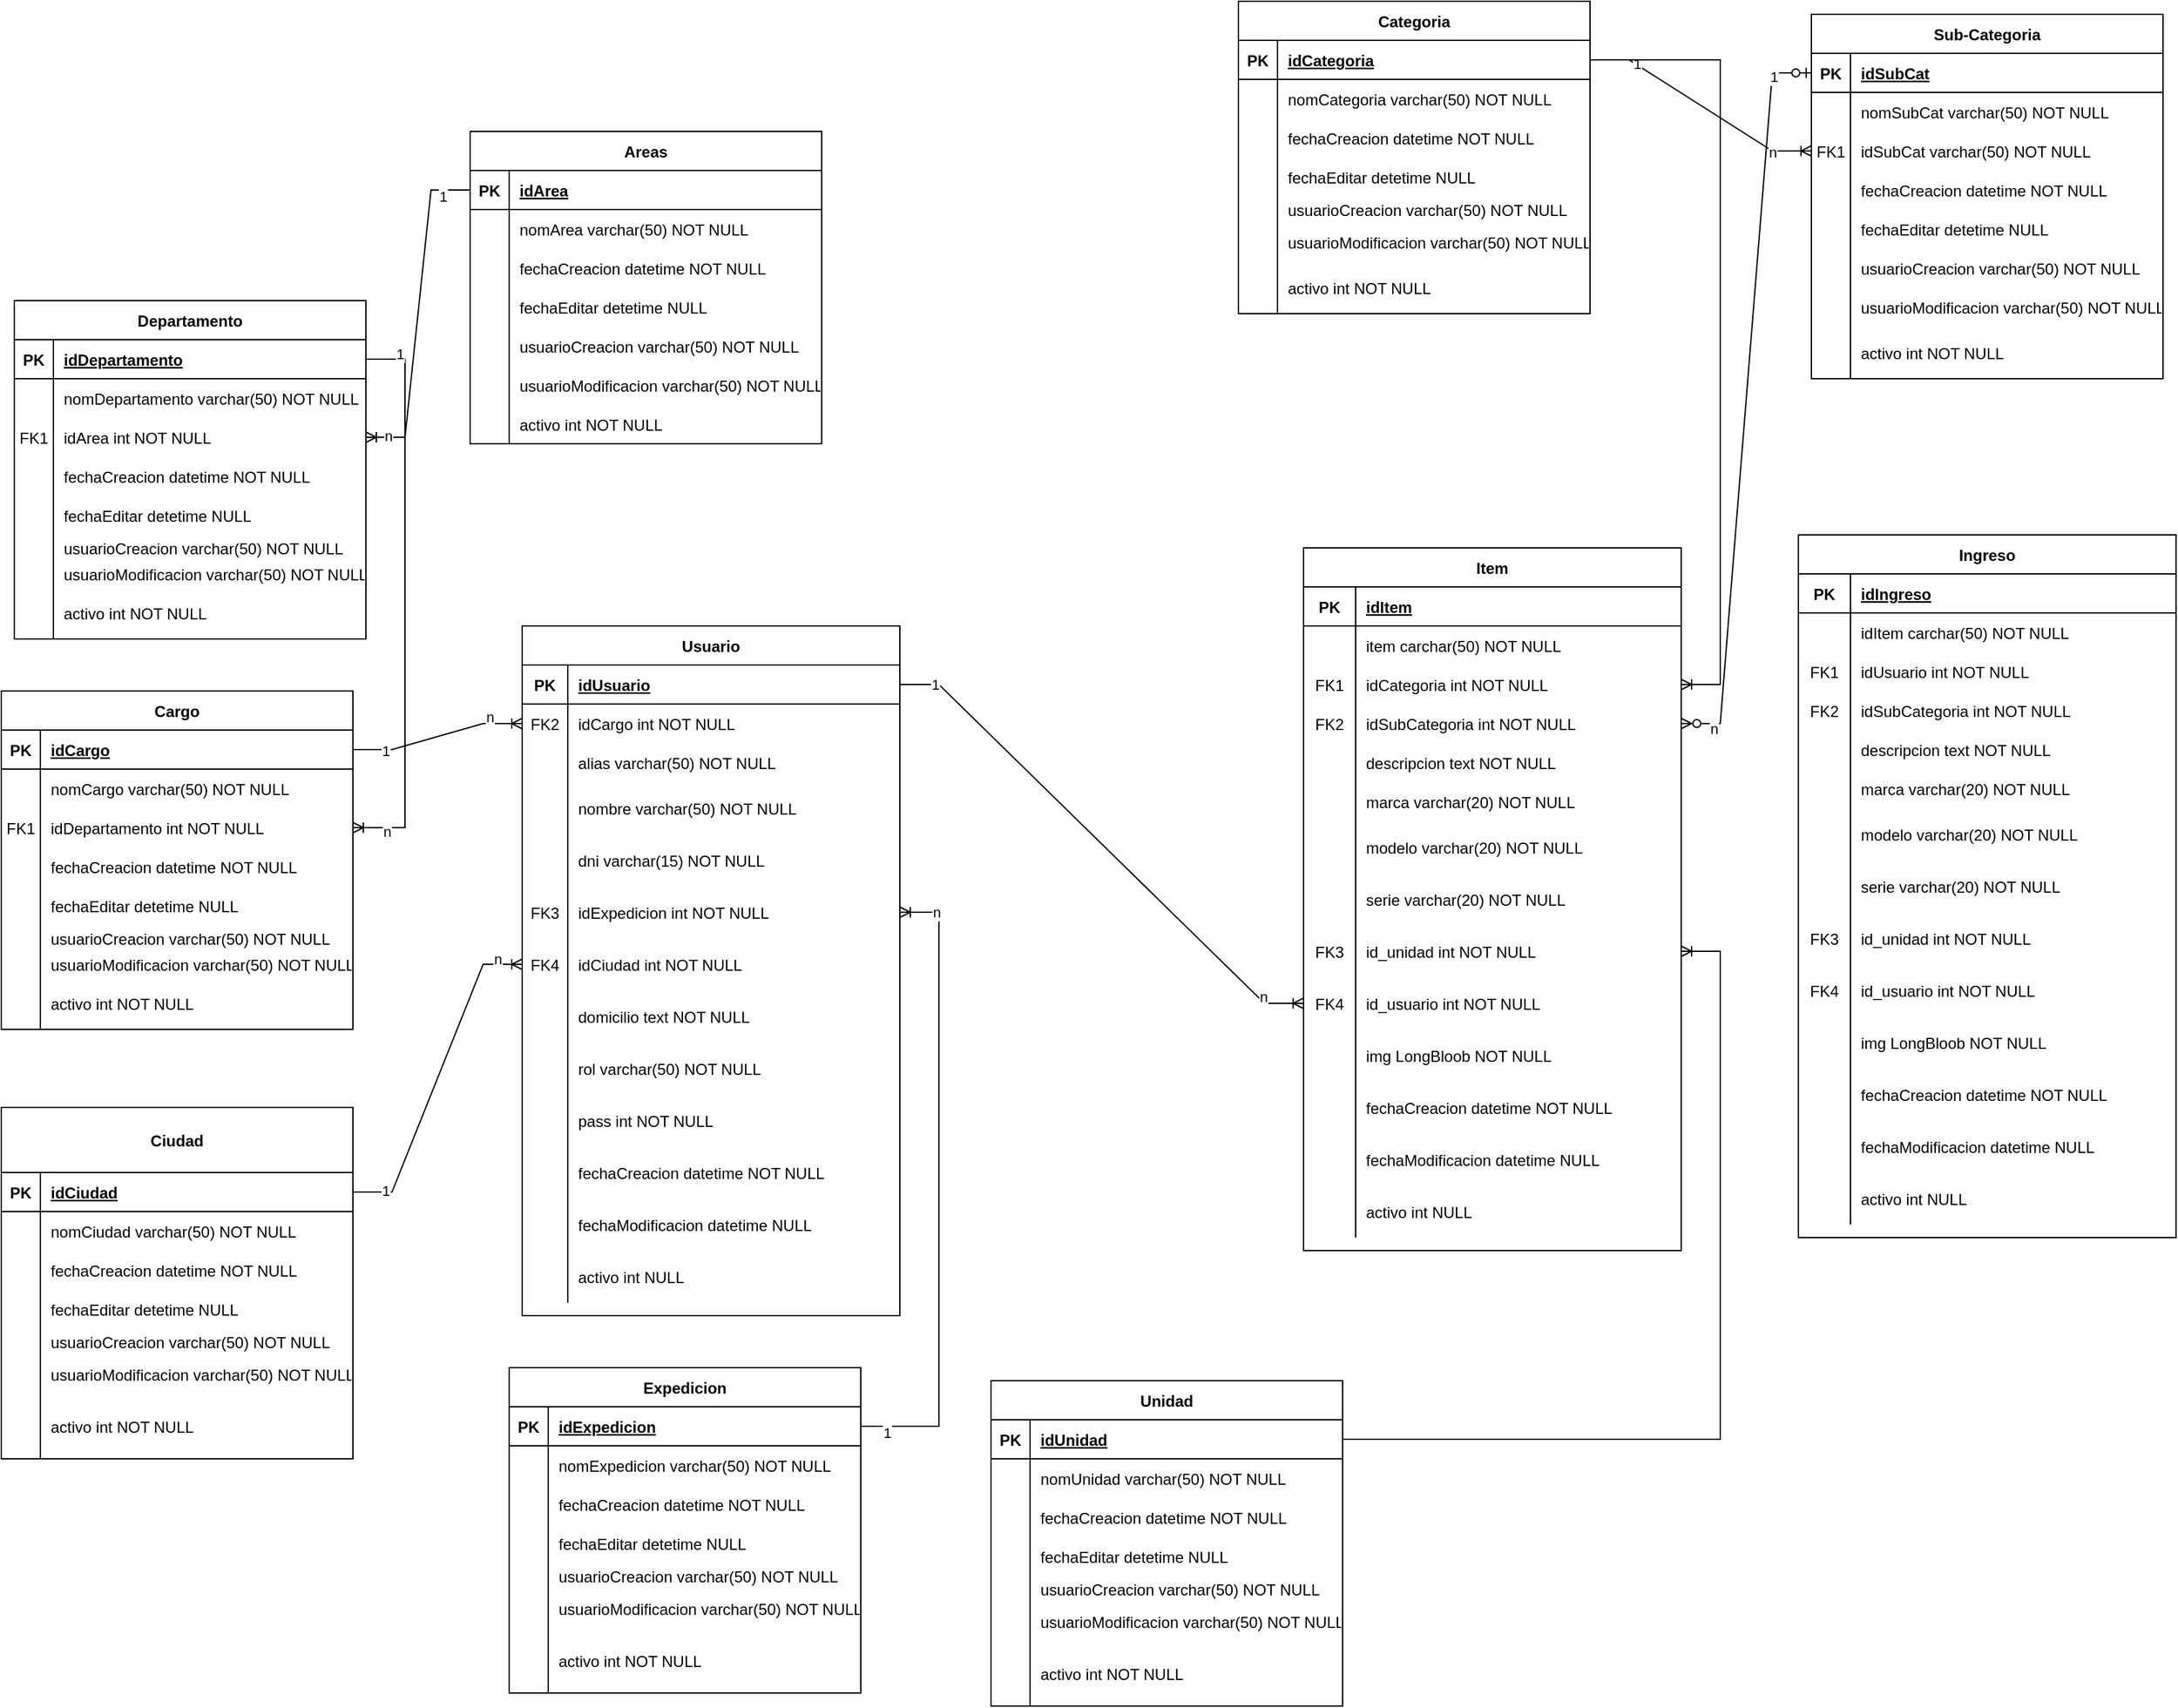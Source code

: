 <mxfile version="21.0.6" type="github">
  <diagram id="R2lEEEUBdFMjLlhIrx00" name="Page-1">
    <mxGraphModel dx="1468" dy="3148" grid="1" gridSize="10" guides="1" tooltips="1" connect="1" arrows="1" fold="1" page="1" pageScale="1" pageWidth="850" pageHeight="1100" math="0" shadow="0" extFonts="Permanent Marker^https://fonts.googleapis.com/css?family=Permanent+Marker">
      <root>
        <mxCell id="0" />
        <mxCell id="1" parent="0" />
        <mxCell id="Ay4VVCzDf1HynpV6Gv1S-1" value="Areas" style="shape=table;startSize=30;container=1;collapsible=1;childLayout=tableLayout;fixedRows=1;rowLines=0;fontStyle=1;align=center;resizeLast=1;" parent="1" vertex="1">
          <mxGeometry x="400" y="-1050" width="270" height="240" as="geometry">
            <mxRectangle x="120" y="120" width="180" height="30" as="alternateBounds" />
          </mxGeometry>
        </mxCell>
        <mxCell id="Ay4VVCzDf1HynpV6Gv1S-2" value="" style="shape=partialRectangle;collapsible=0;dropTarget=0;pointerEvents=0;fillColor=none;points=[[0,0.5],[1,0.5]];portConstraint=eastwest;top=0;left=0;right=0;bottom=1;" parent="Ay4VVCzDf1HynpV6Gv1S-1" vertex="1">
          <mxGeometry y="30" width="270" height="30" as="geometry" />
        </mxCell>
        <mxCell id="Ay4VVCzDf1HynpV6Gv1S-3" value="PK" style="shape=partialRectangle;overflow=hidden;connectable=0;fillColor=none;top=0;left=0;bottom=0;right=0;fontStyle=1;" parent="Ay4VVCzDf1HynpV6Gv1S-2" vertex="1">
          <mxGeometry width="30" height="30" as="geometry">
            <mxRectangle width="30" height="30" as="alternateBounds" />
          </mxGeometry>
        </mxCell>
        <mxCell id="Ay4VVCzDf1HynpV6Gv1S-4" value="idArea" style="shape=partialRectangle;overflow=hidden;connectable=0;fillColor=none;top=0;left=0;bottom=0;right=0;align=left;spacingLeft=6;fontStyle=5;" parent="Ay4VVCzDf1HynpV6Gv1S-2" vertex="1">
          <mxGeometry x="30" width="240" height="30" as="geometry">
            <mxRectangle width="240" height="30" as="alternateBounds" />
          </mxGeometry>
        </mxCell>
        <mxCell id="Ay4VVCzDf1HynpV6Gv1S-5" value="" style="shape=partialRectangle;collapsible=0;dropTarget=0;pointerEvents=0;fillColor=none;points=[[0,0.5],[1,0.5]];portConstraint=eastwest;top=0;left=0;right=0;bottom=0;" parent="Ay4VVCzDf1HynpV6Gv1S-1" vertex="1">
          <mxGeometry y="60" width="270" height="30" as="geometry" />
        </mxCell>
        <mxCell id="Ay4VVCzDf1HynpV6Gv1S-6" value="" style="shape=partialRectangle;overflow=hidden;connectable=0;fillColor=none;top=0;left=0;bottom=0;right=0;" parent="Ay4VVCzDf1HynpV6Gv1S-5" vertex="1">
          <mxGeometry width="30" height="30" as="geometry">
            <mxRectangle width="30" height="30" as="alternateBounds" />
          </mxGeometry>
        </mxCell>
        <mxCell id="Ay4VVCzDf1HynpV6Gv1S-7" value="nomArea varchar(50) NOT NULL" style="shape=partialRectangle;overflow=hidden;connectable=0;fillColor=none;top=0;left=0;bottom=0;right=0;align=left;spacingLeft=6;" parent="Ay4VVCzDf1HynpV6Gv1S-5" vertex="1">
          <mxGeometry x="30" width="240" height="30" as="geometry">
            <mxRectangle width="240" height="30" as="alternateBounds" />
          </mxGeometry>
        </mxCell>
        <mxCell id="Ay4VVCzDf1HynpV6Gv1S-8" value="" style="shape=partialRectangle;collapsible=0;dropTarget=0;pointerEvents=0;fillColor=none;points=[[0,0.5],[1,0.5]];portConstraint=eastwest;top=0;left=0;right=0;bottom=0;" parent="Ay4VVCzDf1HynpV6Gv1S-1" vertex="1">
          <mxGeometry y="90" width="270" height="30" as="geometry" />
        </mxCell>
        <mxCell id="Ay4VVCzDf1HynpV6Gv1S-9" value="" style="shape=partialRectangle;overflow=hidden;connectable=0;fillColor=none;top=0;left=0;bottom=0;right=0;" parent="Ay4VVCzDf1HynpV6Gv1S-8" vertex="1">
          <mxGeometry width="30" height="30" as="geometry">
            <mxRectangle width="30" height="30" as="alternateBounds" />
          </mxGeometry>
        </mxCell>
        <mxCell id="Ay4VVCzDf1HynpV6Gv1S-10" value="fechaCreacion datetime NOT NULL" style="shape=partialRectangle;overflow=hidden;connectable=0;fillColor=none;top=0;left=0;bottom=0;right=0;align=left;spacingLeft=6;" parent="Ay4VVCzDf1HynpV6Gv1S-8" vertex="1">
          <mxGeometry x="30" width="240" height="30" as="geometry">
            <mxRectangle width="240" height="30" as="alternateBounds" />
          </mxGeometry>
        </mxCell>
        <mxCell id="Ay4VVCzDf1HynpV6Gv1S-11" value="" style="shape=partialRectangle;collapsible=0;dropTarget=0;pointerEvents=0;fillColor=none;points=[[0,0.5],[1,0.5]];portConstraint=eastwest;top=0;left=0;right=0;bottom=0;" parent="Ay4VVCzDf1HynpV6Gv1S-1" vertex="1">
          <mxGeometry y="120" width="270" height="30" as="geometry" />
        </mxCell>
        <mxCell id="Ay4VVCzDf1HynpV6Gv1S-12" value="" style="shape=partialRectangle;overflow=hidden;connectable=0;fillColor=none;top=0;left=0;bottom=0;right=0;" parent="Ay4VVCzDf1HynpV6Gv1S-11" vertex="1">
          <mxGeometry width="30" height="30" as="geometry">
            <mxRectangle width="30" height="30" as="alternateBounds" />
          </mxGeometry>
        </mxCell>
        <mxCell id="Ay4VVCzDf1HynpV6Gv1S-13" value="fechaEditar detetime NULL" style="shape=partialRectangle;overflow=hidden;connectable=0;fillColor=none;top=0;left=0;bottom=0;right=0;align=left;spacingLeft=6;" parent="Ay4VVCzDf1HynpV6Gv1S-11" vertex="1">
          <mxGeometry x="30" width="240" height="30" as="geometry">
            <mxRectangle width="240" height="30" as="alternateBounds" />
          </mxGeometry>
        </mxCell>
        <mxCell id="Ay4VVCzDf1HynpV6Gv1S-14" value="" style="shape=partialRectangle;collapsible=0;dropTarget=0;pointerEvents=0;fillColor=none;points=[[0,0.5],[1,0.5]];portConstraint=eastwest;top=0;left=0;right=0;bottom=0;" parent="Ay4VVCzDf1HynpV6Gv1S-1" vertex="1">
          <mxGeometry y="150" width="270" height="30" as="geometry" />
        </mxCell>
        <mxCell id="Ay4VVCzDf1HynpV6Gv1S-15" value="" style="shape=partialRectangle;overflow=hidden;connectable=0;fillColor=none;top=0;left=0;bottom=0;right=0;" parent="Ay4VVCzDf1HynpV6Gv1S-14" vertex="1">
          <mxGeometry width="30" height="30" as="geometry">
            <mxRectangle width="30" height="30" as="alternateBounds" />
          </mxGeometry>
        </mxCell>
        <mxCell id="Ay4VVCzDf1HynpV6Gv1S-16" value="usuarioCreacion varchar(50) NOT NULL" style="shape=partialRectangle;overflow=hidden;connectable=0;fillColor=none;top=0;left=0;bottom=0;right=0;align=left;spacingLeft=6;" parent="Ay4VVCzDf1HynpV6Gv1S-14" vertex="1">
          <mxGeometry x="30" width="240" height="30" as="geometry">
            <mxRectangle width="240" height="30" as="alternateBounds" />
          </mxGeometry>
        </mxCell>
        <mxCell id="Ay4VVCzDf1HynpV6Gv1S-216" value="" style="shape=partialRectangle;collapsible=0;dropTarget=0;pointerEvents=0;fillColor=none;points=[[0,0.5],[1,0.5]];portConstraint=eastwest;top=0;left=0;right=0;bottom=0;" parent="Ay4VVCzDf1HynpV6Gv1S-1" vertex="1">
          <mxGeometry y="180" width="270" height="30" as="geometry" />
        </mxCell>
        <mxCell id="Ay4VVCzDf1HynpV6Gv1S-217" value="" style="shape=partialRectangle;overflow=hidden;connectable=0;fillColor=none;top=0;left=0;bottom=0;right=0;" parent="Ay4VVCzDf1HynpV6Gv1S-216" vertex="1">
          <mxGeometry width="30" height="30" as="geometry">
            <mxRectangle width="30" height="30" as="alternateBounds" />
          </mxGeometry>
        </mxCell>
        <mxCell id="Ay4VVCzDf1HynpV6Gv1S-218" value="usuarioModificacion varchar(50) NOT NULL" style="shape=partialRectangle;overflow=hidden;connectable=0;fillColor=none;top=0;left=0;bottom=0;right=0;align=left;spacingLeft=6;" parent="Ay4VVCzDf1HynpV6Gv1S-216" vertex="1">
          <mxGeometry x="30" width="240" height="30" as="geometry">
            <mxRectangle width="240" height="30" as="alternateBounds" />
          </mxGeometry>
        </mxCell>
        <mxCell id="Ay4VVCzDf1HynpV6Gv1S-17" value="" style="shape=partialRectangle;collapsible=0;dropTarget=0;pointerEvents=0;fillColor=none;points=[[0,0.5],[1,0.5]];portConstraint=eastwest;top=0;left=0;right=0;bottom=0;" parent="Ay4VVCzDf1HynpV6Gv1S-1" vertex="1">
          <mxGeometry y="210" width="270" height="30" as="geometry" />
        </mxCell>
        <mxCell id="Ay4VVCzDf1HynpV6Gv1S-18" value="" style="shape=partialRectangle;overflow=hidden;connectable=0;fillColor=none;top=0;left=0;bottom=0;right=0;" parent="Ay4VVCzDf1HynpV6Gv1S-17" vertex="1">
          <mxGeometry width="30" height="30" as="geometry">
            <mxRectangle width="30" height="30" as="alternateBounds" />
          </mxGeometry>
        </mxCell>
        <mxCell id="Ay4VVCzDf1HynpV6Gv1S-19" value="activo int NOT NULL" style="shape=partialRectangle;overflow=hidden;connectable=0;fillColor=none;top=0;left=0;bottom=0;right=0;align=left;spacingLeft=6;" parent="Ay4VVCzDf1HynpV6Gv1S-17" vertex="1">
          <mxGeometry x="30" width="240" height="30" as="geometry">
            <mxRectangle width="240" height="30" as="alternateBounds" />
          </mxGeometry>
        </mxCell>
        <mxCell id="Ay4VVCzDf1HynpV6Gv1S-44" value="Departamento" style="shape=table;startSize=30;container=1;collapsible=1;childLayout=tableLayout;fixedRows=1;rowLines=0;fontStyle=1;align=center;resizeLast=1;" parent="1" vertex="1">
          <mxGeometry x="50" y="-920" width="270" height="260" as="geometry">
            <mxRectangle x="120" y="120" width="180" height="30" as="alternateBounds" />
          </mxGeometry>
        </mxCell>
        <mxCell id="Ay4VVCzDf1HynpV6Gv1S-45" value="" style="shape=partialRectangle;collapsible=0;dropTarget=0;pointerEvents=0;fillColor=none;points=[[0,0.5],[1,0.5]];portConstraint=eastwest;top=0;left=0;right=0;bottom=1;" parent="Ay4VVCzDf1HynpV6Gv1S-44" vertex="1">
          <mxGeometry y="30" width="270" height="30" as="geometry" />
        </mxCell>
        <mxCell id="Ay4VVCzDf1HynpV6Gv1S-46" value="PK" style="shape=partialRectangle;overflow=hidden;connectable=0;fillColor=none;top=0;left=0;bottom=0;right=0;fontStyle=1;" parent="Ay4VVCzDf1HynpV6Gv1S-45" vertex="1">
          <mxGeometry width="30" height="30" as="geometry">
            <mxRectangle width="30" height="30" as="alternateBounds" />
          </mxGeometry>
        </mxCell>
        <mxCell id="Ay4VVCzDf1HynpV6Gv1S-47" value="idDepartamento" style="shape=partialRectangle;overflow=hidden;connectable=0;fillColor=none;top=0;left=0;bottom=0;right=0;align=left;spacingLeft=6;fontStyle=5;" parent="Ay4VVCzDf1HynpV6Gv1S-45" vertex="1">
          <mxGeometry x="30" width="240" height="30" as="geometry">
            <mxRectangle width="240" height="30" as="alternateBounds" />
          </mxGeometry>
        </mxCell>
        <mxCell id="Ay4VVCzDf1HynpV6Gv1S-48" value="" style="shape=partialRectangle;collapsible=0;dropTarget=0;pointerEvents=0;fillColor=none;points=[[0,0.5],[1,0.5]];portConstraint=eastwest;top=0;left=0;right=0;bottom=0;" parent="Ay4VVCzDf1HynpV6Gv1S-44" vertex="1">
          <mxGeometry y="60" width="270" height="30" as="geometry" />
        </mxCell>
        <mxCell id="Ay4VVCzDf1HynpV6Gv1S-49" value="" style="shape=partialRectangle;overflow=hidden;connectable=0;fillColor=none;top=0;left=0;bottom=0;right=0;" parent="Ay4VVCzDf1HynpV6Gv1S-48" vertex="1">
          <mxGeometry width="30" height="30" as="geometry">
            <mxRectangle width="30" height="30" as="alternateBounds" />
          </mxGeometry>
        </mxCell>
        <mxCell id="Ay4VVCzDf1HynpV6Gv1S-50" value="nomDepartamento varchar(50) NOT NULL" style="shape=partialRectangle;overflow=hidden;connectable=0;fillColor=none;top=0;left=0;bottom=0;right=0;align=left;spacingLeft=6;" parent="Ay4VVCzDf1HynpV6Gv1S-48" vertex="1">
          <mxGeometry x="30" width="240" height="30" as="geometry">
            <mxRectangle width="240" height="30" as="alternateBounds" />
          </mxGeometry>
        </mxCell>
        <mxCell id="Ay4VVCzDf1HynpV6Gv1S-82" value="" style="shape=partialRectangle;collapsible=0;dropTarget=0;pointerEvents=0;fillColor=none;points=[[0,0.5],[1,0.5]];portConstraint=eastwest;top=0;left=0;right=0;bottom=0;" parent="Ay4VVCzDf1HynpV6Gv1S-44" vertex="1">
          <mxGeometry y="90" width="270" height="30" as="geometry" />
        </mxCell>
        <mxCell id="Ay4VVCzDf1HynpV6Gv1S-83" value="FK1" style="shape=partialRectangle;overflow=hidden;connectable=0;fillColor=none;top=0;left=0;bottom=0;right=0;" parent="Ay4VVCzDf1HynpV6Gv1S-82" vertex="1">
          <mxGeometry width="30" height="30" as="geometry">
            <mxRectangle width="30" height="30" as="alternateBounds" />
          </mxGeometry>
        </mxCell>
        <mxCell id="Ay4VVCzDf1HynpV6Gv1S-84" value="idArea int NOT NULL" style="shape=partialRectangle;overflow=hidden;connectable=0;fillColor=none;top=0;left=0;bottom=0;right=0;align=left;spacingLeft=6;" parent="Ay4VVCzDf1HynpV6Gv1S-82" vertex="1">
          <mxGeometry x="30" width="240" height="30" as="geometry">
            <mxRectangle width="240" height="30" as="alternateBounds" />
          </mxGeometry>
        </mxCell>
        <mxCell id="Ay4VVCzDf1HynpV6Gv1S-51" value="" style="shape=partialRectangle;collapsible=0;dropTarget=0;pointerEvents=0;fillColor=none;points=[[0,0.5],[1,0.5]];portConstraint=eastwest;top=0;left=0;right=0;bottom=0;" parent="Ay4VVCzDf1HynpV6Gv1S-44" vertex="1">
          <mxGeometry y="120" width="270" height="30" as="geometry" />
        </mxCell>
        <mxCell id="Ay4VVCzDf1HynpV6Gv1S-52" value="" style="shape=partialRectangle;overflow=hidden;connectable=0;fillColor=none;top=0;left=0;bottom=0;right=0;" parent="Ay4VVCzDf1HynpV6Gv1S-51" vertex="1">
          <mxGeometry width="30" height="30" as="geometry">
            <mxRectangle width="30" height="30" as="alternateBounds" />
          </mxGeometry>
        </mxCell>
        <mxCell id="Ay4VVCzDf1HynpV6Gv1S-53" value="fechaCreacion datetime NOT NULL" style="shape=partialRectangle;overflow=hidden;connectable=0;fillColor=none;top=0;left=0;bottom=0;right=0;align=left;spacingLeft=6;" parent="Ay4VVCzDf1HynpV6Gv1S-51" vertex="1">
          <mxGeometry x="30" width="240" height="30" as="geometry">
            <mxRectangle width="240" height="30" as="alternateBounds" />
          </mxGeometry>
        </mxCell>
        <mxCell id="Ay4VVCzDf1HynpV6Gv1S-54" value="" style="shape=partialRectangle;collapsible=0;dropTarget=0;pointerEvents=0;fillColor=none;points=[[0,0.5],[1,0.5]];portConstraint=eastwest;top=0;left=0;right=0;bottom=0;" parent="Ay4VVCzDf1HynpV6Gv1S-44" vertex="1">
          <mxGeometry y="150" width="270" height="30" as="geometry" />
        </mxCell>
        <mxCell id="Ay4VVCzDf1HynpV6Gv1S-55" value="" style="shape=partialRectangle;overflow=hidden;connectable=0;fillColor=none;top=0;left=0;bottom=0;right=0;" parent="Ay4VVCzDf1HynpV6Gv1S-54" vertex="1">
          <mxGeometry width="30" height="30" as="geometry">
            <mxRectangle width="30" height="30" as="alternateBounds" />
          </mxGeometry>
        </mxCell>
        <mxCell id="Ay4VVCzDf1HynpV6Gv1S-56" value="fechaEditar detetime NULL" style="shape=partialRectangle;overflow=hidden;connectable=0;fillColor=none;top=0;left=0;bottom=0;right=0;align=left;spacingLeft=6;" parent="Ay4VVCzDf1HynpV6Gv1S-54" vertex="1">
          <mxGeometry x="30" width="240" height="30" as="geometry">
            <mxRectangle width="240" height="30" as="alternateBounds" />
          </mxGeometry>
        </mxCell>
        <mxCell id="Ay4VVCzDf1HynpV6Gv1S-57" value="" style="shape=partialRectangle;collapsible=0;dropTarget=0;pointerEvents=0;fillColor=none;points=[[0,0.5],[1,0.5]];portConstraint=eastwest;top=0;left=0;right=0;bottom=0;" parent="Ay4VVCzDf1HynpV6Gv1S-44" vertex="1">
          <mxGeometry y="180" width="270" height="20" as="geometry" />
        </mxCell>
        <mxCell id="Ay4VVCzDf1HynpV6Gv1S-58" value="" style="shape=partialRectangle;overflow=hidden;connectable=0;fillColor=none;top=0;left=0;bottom=0;right=0;" parent="Ay4VVCzDf1HynpV6Gv1S-57" vertex="1">
          <mxGeometry width="30" height="20" as="geometry">
            <mxRectangle width="30" height="20" as="alternateBounds" />
          </mxGeometry>
        </mxCell>
        <mxCell id="Ay4VVCzDf1HynpV6Gv1S-59" value="usuarioCreacion varchar(50) NOT NULL" style="shape=partialRectangle;overflow=hidden;connectable=0;fillColor=none;top=0;left=0;bottom=0;right=0;align=left;spacingLeft=6;" parent="Ay4VVCzDf1HynpV6Gv1S-57" vertex="1">
          <mxGeometry x="30" width="240" height="20" as="geometry">
            <mxRectangle width="240" height="20" as="alternateBounds" />
          </mxGeometry>
        </mxCell>
        <mxCell id="Ay4VVCzDf1HynpV6Gv1S-212" value="" style="shape=partialRectangle;collapsible=0;dropTarget=0;pointerEvents=0;fillColor=none;points=[[0,0.5],[1,0.5]];portConstraint=eastwest;top=0;left=0;right=0;bottom=0;" parent="Ay4VVCzDf1HynpV6Gv1S-44" vertex="1">
          <mxGeometry y="200" width="270" height="20" as="geometry" />
        </mxCell>
        <mxCell id="Ay4VVCzDf1HynpV6Gv1S-213" value="" style="shape=partialRectangle;overflow=hidden;connectable=0;fillColor=none;top=0;left=0;bottom=0;right=0;" parent="Ay4VVCzDf1HynpV6Gv1S-212" vertex="1">
          <mxGeometry width="30" height="20" as="geometry">
            <mxRectangle width="30" height="20" as="alternateBounds" />
          </mxGeometry>
        </mxCell>
        <mxCell id="Ay4VVCzDf1HynpV6Gv1S-214" value="usuarioModificacion varchar(50) NOT NULL" style="shape=partialRectangle;overflow=hidden;connectable=0;fillColor=none;top=0;left=0;bottom=0;right=0;align=left;spacingLeft=6;" parent="Ay4VVCzDf1HynpV6Gv1S-212" vertex="1">
          <mxGeometry x="30" width="240" height="20" as="geometry">
            <mxRectangle width="240" height="20" as="alternateBounds" />
          </mxGeometry>
        </mxCell>
        <mxCell id="Ay4VVCzDf1HynpV6Gv1S-60" value="" style="shape=partialRectangle;collapsible=0;dropTarget=0;pointerEvents=0;fillColor=none;points=[[0,0.5],[1,0.5]];portConstraint=eastwest;top=0;left=0;right=0;bottom=0;" parent="Ay4VVCzDf1HynpV6Gv1S-44" vertex="1">
          <mxGeometry y="220" width="270" height="40" as="geometry" />
        </mxCell>
        <mxCell id="Ay4VVCzDf1HynpV6Gv1S-61" value="" style="shape=partialRectangle;overflow=hidden;connectable=0;fillColor=none;top=0;left=0;bottom=0;right=0;" parent="Ay4VVCzDf1HynpV6Gv1S-60" vertex="1">
          <mxGeometry width="30" height="40" as="geometry">
            <mxRectangle width="30" height="40" as="alternateBounds" />
          </mxGeometry>
        </mxCell>
        <mxCell id="Ay4VVCzDf1HynpV6Gv1S-62" value="activo int NOT NULL" style="shape=partialRectangle;overflow=hidden;connectable=0;fillColor=none;top=0;left=0;bottom=0;right=0;align=left;spacingLeft=6;" parent="Ay4VVCzDf1HynpV6Gv1S-60" vertex="1">
          <mxGeometry x="30" width="240" height="40" as="geometry">
            <mxRectangle width="240" height="40" as="alternateBounds" />
          </mxGeometry>
        </mxCell>
        <mxCell id="Ay4VVCzDf1HynpV6Gv1S-85" value="" style="edgeStyle=entityRelationEdgeStyle;fontSize=12;html=1;endArrow=ERoneToMany;rounded=0;" parent="1" source="Ay4VVCzDf1HynpV6Gv1S-2" target="Ay4VVCzDf1HynpV6Gv1S-82" edge="1">
          <mxGeometry width="100" height="100" relative="1" as="geometry">
            <mxPoint x="460" y="440" as="sourcePoint" />
            <mxPoint x="560" y="340" as="targetPoint" />
          </mxGeometry>
        </mxCell>
        <mxCell id="BtyKpSTN8wculrOy25qT-101" value="1" style="edgeLabel;html=1;align=center;verticalAlign=middle;resizable=0;points=[];" vertex="1" connectable="0" parent="Ay4VVCzDf1HynpV6Gv1S-85">
          <mxGeometry x="-0.834" y="5" relative="1" as="geometry">
            <mxPoint as="offset" />
          </mxGeometry>
        </mxCell>
        <mxCell id="BtyKpSTN8wculrOy25qT-102" value="n" style="edgeLabel;html=1;align=center;verticalAlign=middle;resizable=0;points=[];" vertex="1" connectable="0" parent="Ay4VVCzDf1HynpV6Gv1S-85">
          <mxGeometry x="0.857" y="-1" relative="1" as="geometry">
            <mxPoint x="-1" as="offset" />
          </mxGeometry>
        </mxCell>
        <mxCell id="Ay4VVCzDf1HynpV6Gv1S-86" value="Cargo" style="shape=table;startSize=30;container=1;collapsible=1;childLayout=tableLayout;fixedRows=1;rowLines=0;fontStyle=1;align=center;resizeLast=1;" parent="1" vertex="1">
          <mxGeometry x="40" y="-620" width="270" height="260" as="geometry">
            <mxRectangle x="120" y="120" width="180" height="30" as="alternateBounds" />
          </mxGeometry>
        </mxCell>
        <mxCell id="Ay4VVCzDf1HynpV6Gv1S-87" value="" style="shape=partialRectangle;collapsible=0;dropTarget=0;pointerEvents=0;fillColor=none;points=[[0,0.5],[1,0.5]];portConstraint=eastwest;top=0;left=0;right=0;bottom=1;" parent="Ay4VVCzDf1HynpV6Gv1S-86" vertex="1">
          <mxGeometry y="30" width="270" height="30" as="geometry" />
        </mxCell>
        <mxCell id="Ay4VVCzDf1HynpV6Gv1S-88" value="PK" style="shape=partialRectangle;overflow=hidden;connectable=0;fillColor=none;top=0;left=0;bottom=0;right=0;fontStyle=1;" parent="Ay4VVCzDf1HynpV6Gv1S-87" vertex="1">
          <mxGeometry width="30" height="30" as="geometry">
            <mxRectangle width="30" height="30" as="alternateBounds" />
          </mxGeometry>
        </mxCell>
        <mxCell id="Ay4VVCzDf1HynpV6Gv1S-89" value="idCargo" style="shape=partialRectangle;overflow=hidden;connectable=0;fillColor=none;top=0;left=0;bottom=0;right=0;align=left;spacingLeft=6;fontStyle=5;" parent="Ay4VVCzDf1HynpV6Gv1S-87" vertex="1">
          <mxGeometry x="30" width="240" height="30" as="geometry">
            <mxRectangle width="240" height="30" as="alternateBounds" />
          </mxGeometry>
        </mxCell>
        <mxCell id="Ay4VVCzDf1HynpV6Gv1S-90" value="" style="shape=partialRectangle;collapsible=0;dropTarget=0;pointerEvents=0;fillColor=none;points=[[0,0.5],[1,0.5]];portConstraint=eastwest;top=0;left=0;right=0;bottom=0;" parent="Ay4VVCzDf1HynpV6Gv1S-86" vertex="1">
          <mxGeometry y="60" width="270" height="30" as="geometry" />
        </mxCell>
        <mxCell id="Ay4VVCzDf1HynpV6Gv1S-91" value="" style="shape=partialRectangle;overflow=hidden;connectable=0;fillColor=none;top=0;left=0;bottom=0;right=0;" parent="Ay4VVCzDf1HynpV6Gv1S-90" vertex="1">
          <mxGeometry width="30" height="30" as="geometry">
            <mxRectangle width="30" height="30" as="alternateBounds" />
          </mxGeometry>
        </mxCell>
        <mxCell id="Ay4VVCzDf1HynpV6Gv1S-92" value="nomCargo varchar(50) NOT NULL" style="shape=partialRectangle;overflow=hidden;connectable=0;fillColor=none;top=0;left=0;bottom=0;right=0;align=left;spacingLeft=6;" parent="Ay4VVCzDf1HynpV6Gv1S-90" vertex="1">
          <mxGeometry x="30" width="240" height="30" as="geometry">
            <mxRectangle width="240" height="30" as="alternateBounds" />
          </mxGeometry>
        </mxCell>
        <mxCell id="Ay4VVCzDf1HynpV6Gv1S-350" value="" style="shape=partialRectangle;collapsible=0;dropTarget=0;pointerEvents=0;fillColor=none;points=[[0,0.5],[1,0.5]];portConstraint=eastwest;top=0;left=0;right=0;bottom=0;" parent="Ay4VVCzDf1HynpV6Gv1S-86" vertex="1">
          <mxGeometry y="90" width="270" height="30" as="geometry" />
        </mxCell>
        <mxCell id="Ay4VVCzDf1HynpV6Gv1S-351" value="FK1" style="shape=partialRectangle;overflow=hidden;connectable=0;fillColor=none;top=0;left=0;bottom=0;right=0;" parent="Ay4VVCzDf1HynpV6Gv1S-350" vertex="1">
          <mxGeometry width="30" height="30" as="geometry">
            <mxRectangle width="30" height="30" as="alternateBounds" />
          </mxGeometry>
        </mxCell>
        <mxCell id="Ay4VVCzDf1HynpV6Gv1S-352" value="idDepartamento int NOT NULL" style="shape=partialRectangle;overflow=hidden;connectable=0;fillColor=none;top=0;left=0;bottom=0;right=0;align=left;spacingLeft=6;" parent="Ay4VVCzDf1HynpV6Gv1S-350" vertex="1">
          <mxGeometry x="30" width="240" height="30" as="geometry">
            <mxRectangle width="240" height="30" as="alternateBounds" />
          </mxGeometry>
        </mxCell>
        <mxCell id="Ay4VVCzDf1HynpV6Gv1S-96" value="" style="shape=partialRectangle;collapsible=0;dropTarget=0;pointerEvents=0;fillColor=none;points=[[0,0.5],[1,0.5]];portConstraint=eastwest;top=0;left=0;right=0;bottom=0;" parent="Ay4VVCzDf1HynpV6Gv1S-86" vertex="1">
          <mxGeometry y="120" width="270" height="30" as="geometry" />
        </mxCell>
        <mxCell id="Ay4VVCzDf1HynpV6Gv1S-97" value="" style="shape=partialRectangle;overflow=hidden;connectable=0;fillColor=none;top=0;left=0;bottom=0;right=0;" parent="Ay4VVCzDf1HynpV6Gv1S-96" vertex="1">
          <mxGeometry width="30" height="30" as="geometry">
            <mxRectangle width="30" height="30" as="alternateBounds" />
          </mxGeometry>
        </mxCell>
        <mxCell id="Ay4VVCzDf1HynpV6Gv1S-98" value="fechaCreacion datetime NOT NULL" style="shape=partialRectangle;overflow=hidden;connectable=0;fillColor=none;top=0;left=0;bottom=0;right=0;align=left;spacingLeft=6;" parent="Ay4VVCzDf1HynpV6Gv1S-96" vertex="1">
          <mxGeometry x="30" width="240" height="30" as="geometry">
            <mxRectangle width="240" height="30" as="alternateBounds" />
          </mxGeometry>
        </mxCell>
        <mxCell id="Ay4VVCzDf1HynpV6Gv1S-99" value="" style="shape=partialRectangle;collapsible=0;dropTarget=0;pointerEvents=0;fillColor=none;points=[[0,0.5],[1,0.5]];portConstraint=eastwest;top=0;left=0;right=0;bottom=0;" parent="Ay4VVCzDf1HynpV6Gv1S-86" vertex="1">
          <mxGeometry y="150" width="270" height="30" as="geometry" />
        </mxCell>
        <mxCell id="Ay4VVCzDf1HynpV6Gv1S-100" value="" style="shape=partialRectangle;overflow=hidden;connectable=0;fillColor=none;top=0;left=0;bottom=0;right=0;" parent="Ay4VVCzDf1HynpV6Gv1S-99" vertex="1">
          <mxGeometry width="30" height="30" as="geometry">
            <mxRectangle width="30" height="30" as="alternateBounds" />
          </mxGeometry>
        </mxCell>
        <mxCell id="Ay4VVCzDf1HynpV6Gv1S-101" value="fechaEditar detetime NULL" style="shape=partialRectangle;overflow=hidden;connectable=0;fillColor=none;top=0;left=0;bottom=0;right=0;align=left;spacingLeft=6;" parent="Ay4VVCzDf1HynpV6Gv1S-99" vertex="1">
          <mxGeometry x="30" width="240" height="30" as="geometry">
            <mxRectangle width="240" height="30" as="alternateBounds" />
          </mxGeometry>
        </mxCell>
        <mxCell id="Ay4VVCzDf1HynpV6Gv1S-102" value="" style="shape=partialRectangle;collapsible=0;dropTarget=0;pointerEvents=0;fillColor=none;points=[[0,0.5],[1,0.5]];portConstraint=eastwest;top=0;left=0;right=0;bottom=0;" parent="Ay4VVCzDf1HynpV6Gv1S-86" vertex="1">
          <mxGeometry y="180" width="270" height="20" as="geometry" />
        </mxCell>
        <mxCell id="Ay4VVCzDf1HynpV6Gv1S-103" value="" style="shape=partialRectangle;overflow=hidden;connectable=0;fillColor=none;top=0;left=0;bottom=0;right=0;" parent="Ay4VVCzDf1HynpV6Gv1S-102" vertex="1">
          <mxGeometry width="30" height="20" as="geometry">
            <mxRectangle width="30" height="20" as="alternateBounds" />
          </mxGeometry>
        </mxCell>
        <mxCell id="Ay4VVCzDf1HynpV6Gv1S-104" value="usuarioCreacion varchar(50) NOT NULL" style="shape=partialRectangle;overflow=hidden;connectable=0;fillColor=none;top=0;left=0;bottom=0;right=0;align=left;spacingLeft=6;" parent="Ay4VVCzDf1HynpV6Gv1S-102" vertex="1">
          <mxGeometry x="30" width="240" height="20" as="geometry">
            <mxRectangle width="240" height="20" as="alternateBounds" />
          </mxGeometry>
        </mxCell>
        <mxCell id="Ay4VVCzDf1HynpV6Gv1S-225" value="" style="shape=partialRectangle;collapsible=0;dropTarget=0;pointerEvents=0;fillColor=none;points=[[0,0.5],[1,0.5]];portConstraint=eastwest;top=0;left=0;right=0;bottom=0;" parent="Ay4VVCzDf1HynpV6Gv1S-86" vertex="1">
          <mxGeometry y="200" width="270" height="20" as="geometry" />
        </mxCell>
        <mxCell id="Ay4VVCzDf1HynpV6Gv1S-226" value="" style="shape=partialRectangle;overflow=hidden;connectable=0;fillColor=none;top=0;left=0;bottom=0;right=0;" parent="Ay4VVCzDf1HynpV6Gv1S-225" vertex="1">
          <mxGeometry width="30" height="20" as="geometry">
            <mxRectangle width="30" height="20" as="alternateBounds" />
          </mxGeometry>
        </mxCell>
        <mxCell id="Ay4VVCzDf1HynpV6Gv1S-227" value="usuarioModificacion varchar(50) NOT NULL" style="shape=partialRectangle;overflow=hidden;connectable=0;fillColor=none;top=0;left=0;bottom=0;right=0;align=left;spacingLeft=6;" parent="Ay4VVCzDf1HynpV6Gv1S-225" vertex="1">
          <mxGeometry x="30" width="240" height="20" as="geometry">
            <mxRectangle width="240" height="20" as="alternateBounds" />
          </mxGeometry>
        </mxCell>
        <mxCell id="Ay4VVCzDf1HynpV6Gv1S-105" value="" style="shape=partialRectangle;collapsible=0;dropTarget=0;pointerEvents=0;fillColor=none;points=[[0,0.5],[1,0.5]];portConstraint=eastwest;top=0;left=0;right=0;bottom=0;" parent="Ay4VVCzDf1HynpV6Gv1S-86" vertex="1">
          <mxGeometry y="220" width="270" height="40" as="geometry" />
        </mxCell>
        <mxCell id="Ay4VVCzDf1HynpV6Gv1S-106" value="" style="shape=partialRectangle;overflow=hidden;connectable=0;fillColor=none;top=0;left=0;bottom=0;right=0;" parent="Ay4VVCzDf1HynpV6Gv1S-105" vertex="1">
          <mxGeometry width="30" height="40" as="geometry">
            <mxRectangle width="30" height="40" as="alternateBounds" />
          </mxGeometry>
        </mxCell>
        <mxCell id="Ay4VVCzDf1HynpV6Gv1S-107" value="activo int NOT NULL" style="shape=partialRectangle;overflow=hidden;connectable=0;fillColor=none;top=0;left=0;bottom=0;right=0;align=left;spacingLeft=6;" parent="Ay4VVCzDf1HynpV6Gv1S-105" vertex="1">
          <mxGeometry x="30" width="240" height="40" as="geometry">
            <mxRectangle width="240" height="40" as="alternateBounds" />
          </mxGeometry>
        </mxCell>
        <mxCell id="Ay4VVCzDf1HynpV6Gv1S-108" value="Categoria" style="shape=table;startSize=30;container=1;collapsible=1;childLayout=tableLayout;fixedRows=1;rowLines=0;fontStyle=1;align=center;resizeLast=1;" parent="1" vertex="1">
          <mxGeometry x="990" y="-1150" width="270" height="240" as="geometry">
            <mxRectangle x="120" y="120" width="180" height="30" as="alternateBounds" />
          </mxGeometry>
        </mxCell>
        <mxCell id="Ay4VVCzDf1HynpV6Gv1S-109" value="" style="shape=partialRectangle;collapsible=0;dropTarget=0;pointerEvents=0;fillColor=none;points=[[0,0.5],[1,0.5]];portConstraint=eastwest;top=0;left=0;right=0;bottom=1;" parent="Ay4VVCzDf1HynpV6Gv1S-108" vertex="1">
          <mxGeometry y="30" width="270" height="30" as="geometry" />
        </mxCell>
        <mxCell id="Ay4VVCzDf1HynpV6Gv1S-110" value="PK" style="shape=partialRectangle;overflow=hidden;connectable=0;fillColor=none;top=0;left=0;bottom=0;right=0;fontStyle=1;" parent="Ay4VVCzDf1HynpV6Gv1S-109" vertex="1">
          <mxGeometry width="30" height="30" as="geometry">
            <mxRectangle width="30" height="30" as="alternateBounds" />
          </mxGeometry>
        </mxCell>
        <mxCell id="Ay4VVCzDf1HynpV6Gv1S-111" value="idCategoria" style="shape=partialRectangle;overflow=hidden;connectable=0;fillColor=none;top=0;left=0;bottom=0;right=0;align=left;spacingLeft=6;fontStyle=5;" parent="Ay4VVCzDf1HynpV6Gv1S-109" vertex="1">
          <mxGeometry x="30" width="240" height="30" as="geometry">
            <mxRectangle width="240" height="30" as="alternateBounds" />
          </mxGeometry>
        </mxCell>
        <mxCell id="Ay4VVCzDf1HynpV6Gv1S-112" value="" style="shape=partialRectangle;collapsible=0;dropTarget=0;pointerEvents=0;fillColor=none;points=[[0,0.5],[1,0.5]];portConstraint=eastwest;top=0;left=0;right=0;bottom=0;" parent="Ay4VVCzDf1HynpV6Gv1S-108" vertex="1">
          <mxGeometry y="60" width="270" height="30" as="geometry" />
        </mxCell>
        <mxCell id="Ay4VVCzDf1HynpV6Gv1S-113" value="" style="shape=partialRectangle;overflow=hidden;connectable=0;fillColor=none;top=0;left=0;bottom=0;right=0;" parent="Ay4VVCzDf1HynpV6Gv1S-112" vertex="1">
          <mxGeometry width="30" height="30" as="geometry">
            <mxRectangle width="30" height="30" as="alternateBounds" />
          </mxGeometry>
        </mxCell>
        <mxCell id="Ay4VVCzDf1HynpV6Gv1S-114" value="nomCategoria varchar(50) NOT NULL" style="shape=partialRectangle;overflow=hidden;connectable=0;fillColor=none;top=0;left=0;bottom=0;right=0;align=left;spacingLeft=6;" parent="Ay4VVCzDf1HynpV6Gv1S-112" vertex="1">
          <mxGeometry x="30" width="240" height="30" as="geometry">
            <mxRectangle width="240" height="30" as="alternateBounds" />
          </mxGeometry>
        </mxCell>
        <mxCell id="Ay4VVCzDf1HynpV6Gv1S-115" value="" style="shape=partialRectangle;collapsible=0;dropTarget=0;pointerEvents=0;fillColor=none;points=[[0,0.5],[1,0.5]];portConstraint=eastwest;top=0;left=0;right=0;bottom=0;" parent="Ay4VVCzDf1HynpV6Gv1S-108" vertex="1">
          <mxGeometry y="90" width="270" height="30" as="geometry" />
        </mxCell>
        <mxCell id="Ay4VVCzDf1HynpV6Gv1S-116" value="" style="shape=partialRectangle;overflow=hidden;connectable=0;fillColor=none;top=0;left=0;bottom=0;right=0;" parent="Ay4VVCzDf1HynpV6Gv1S-115" vertex="1">
          <mxGeometry width="30" height="30" as="geometry">
            <mxRectangle width="30" height="30" as="alternateBounds" />
          </mxGeometry>
        </mxCell>
        <mxCell id="Ay4VVCzDf1HynpV6Gv1S-117" value="fechaCreacion datetime NOT NULL" style="shape=partialRectangle;overflow=hidden;connectable=0;fillColor=none;top=0;left=0;bottom=0;right=0;align=left;spacingLeft=6;" parent="Ay4VVCzDf1HynpV6Gv1S-115" vertex="1">
          <mxGeometry x="30" width="240" height="30" as="geometry">
            <mxRectangle width="240" height="30" as="alternateBounds" />
          </mxGeometry>
        </mxCell>
        <mxCell id="Ay4VVCzDf1HynpV6Gv1S-118" value="" style="shape=partialRectangle;collapsible=0;dropTarget=0;pointerEvents=0;fillColor=none;points=[[0,0.5],[1,0.5]];portConstraint=eastwest;top=0;left=0;right=0;bottom=0;" parent="Ay4VVCzDf1HynpV6Gv1S-108" vertex="1">
          <mxGeometry y="120" width="270" height="30" as="geometry" />
        </mxCell>
        <mxCell id="Ay4VVCzDf1HynpV6Gv1S-119" value="" style="shape=partialRectangle;overflow=hidden;connectable=0;fillColor=none;top=0;left=0;bottom=0;right=0;" parent="Ay4VVCzDf1HynpV6Gv1S-118" vertex="1">
          <mxGeometry width="30" height="30" as="geometry">
            <mxRectangle width="30" height="30" as="alternateBounds" />
          </mxGeometry>
        </mxCell>
        <mxCell id="Ay4VVCzDf1HynpV6Gv1S-120" value="fechaEditar detetime NULL" style="shape=partialRectangle;overflow=hidden;connectable=0;fillColor=none;top=0;left=0;bottom=0;right=0;align=left;spacingLeft=6;" parent="Ay4VVCzDf1HynpV6Gv1S-118" vertex="1">
          <mxGeometry x="30" width="240" height="30" as="geometry">
            <mxRectangle width="240" height="30" as="alternateBounds" />
          </mxGeometry>
        </mxCell>
        <mxCell id="Ay4VVCzDf1HynpV6Gv1S-121" value="" style="shape=partialRectangle;collapsible=0;dropTarget=0;pointerEvents=0;fillColor=none;points=[[0,0.5],[1,0.5]];portConstraint=eastwest;top=0;left=0;right=0;bottom=0;" parent="Ay4VVCzDf1HynpV6Gv1S-108" vertex="1">
          <mxGeometry y="150" width="270" height="20" as="geometry" />
        </mxCell>
        <mxCell id="Ay4VVCzDf1HynpV6Gv1S-122" value="" style="shape=partialRectangle;overflow=hidden;connectable=0;fillColor=none;top=0;left=0;bottom=0;right=0;" parent="Ay4VVCzDf1HynpV6Gv1S-121" vertex="1">
          <mxGeometry width="30" height="20" as="geometry">
            <mxRectangle width="30" height="20" as="alternateBounds" />
          </mxGeometry>
        </mxCell>
        <mxCell id="Ay4VVCzDf1HynpV6Gv1S-123" value="usuarioCreacion varchar(50) NOT NULL" style="shape=partialRectangle;overflow=hidden;connectable=0;fillColor=none;top=0;left=0;bottom=0;right=0;align=left;spacingLeft=6;" parent="Ay4VVCzDf1HynpV6Gv1S-121" vertex="1">
          <mxGeometry x="30" width="240" height="20" as="geometry">
            <mxRectangle width="240" height="20" as="alternateBounds" />
          </mxGeometry>
        </mxCell>
        <mxCell id="Ay4VVCzDf1HynpV6Gv1S-219" value="" style="shape=partialRectangle;collapsible=0;dropTarget=0;pointerEvents=0;fillColor=none;points=[[0,0.5],[1,0.5]];portConstraint=eastwest;top=0;left=0;right=0;bottom=0;" parent="Ay4VVCzDf1HynpV6Gv1S-108" vertex="1">
          <mxGeometry y="170" width="270" height="30" as="geometry" />
        </mxCell>
        <mxCell id="Ay4VVCzDf1HynpV6Gv1S-220" value="" style="shape=partialRectangle;overflow=hidden;connectable=0;fillColor=none;top=0;left=0;bottom=0;right=0;" parent="Ay4VVCzDf1HynpV6Gv1S-219" vertex="1">
          <mxGeometry width="30" height="30" as="geometry">
            <mxRectangle width="30" height="30" as="alternateBounds" />
          </mxGeometry>
        </mxCell>
        <mxCell id="Ay4VVCzDf1HynpV6Gv1S-221" value="usuarioModificacion varchar(50) NOT NULL" style="shape=partialRectangle;overflow=hidden;connectable=0;fillColor=none;top=0;left=0;bottom=0;right=0;align=left;spacingLeft=6;" parent="Ay4VVCzDf1HynpV6Gv1S-219" vertex="1">
          <mxGeometry x="30" width="240" height="30" as="geometry">
            <mxRectangle width="240" height="30" as="alternateBounds" />
          </mxGeometry>
        </mxCell>
        <mxCell id="Ay4VVCzDf1HynpV6Gv1S-124" value="" style="shape=partialRectangle;collapsible=0;dropTarget=0;pointerEvents=0;fillColor=none;points=[[0,0.5],[1,0.5]];portConstraint=eastwest;top=0;left=0;right=0;bottom=0;" parent="Ay4VVCzDf1HynpV6Gv1S-108" vertex="1">
          <mxGeometry y="200" width="270" height="40" as="geometry" />
        </mxCell>
        <mxCell id="Ay4VVCzDf1HynpV6Gv1S-125" value="" style="shape=partialRectangle;overflow=hidden;connectable=0;fillColor=none;top=0;left=0;bottom=0;right=0;" parent="Ay4VVCzDf1HynpV6Gv1S-124" vertex="1">
          <mxGeometry width="30" height="40" as="geometry">
            <mxRectangle width="30" height="40" as="alternateBounds" />
          </mxGeometry>
        </mxCell>
        <mxCell id="Ay4VVCzDf1HynpV6Gv1S-126" value="activo int NOT NULL" style="shape=partialRectangle;overflow=hidden;connectable=0;fillColor=none;top=0;left=0;bottom=0;right=0;align=left;spacingLeft=6;" parent="Ay4VVCzDf1HynpV6Gv1S-124" vertex="1">
          <mxGeometry x="30" width="240" height="40" as="geometry">
            <mxRectangle width="240" height="40" as="alternateBounds" />
          </mxGeometry>
        </mxCell>
        <mxCell id="Ay4VVCzDf1HynpV6Gv1S-130" value="Sub-Categoria" style="shape=table;startSize=30;container=1;collapsible=1;childLayout=tableLayout;fixedRows=1;rowLines=0;fontStyle=1;align=center;resizeLast=1;" parent="1" vertex="1">
          <mxGeometry x="1430" y="-1140" width="270" height="280" as="geometry">
            <mxRectangle x="120" y="120" width="180" height="30" as="alternateBounds" />
          </mxGeometry>
        </mxCell>
        <mxCell id="Ay4VVCzDf1HynpV6Gv1S-131" value="" style="shape=partialRectangle;collapsible=0;dropTarget=0;pointerEvents=0;fillColor=none;points=[[0,0.5],[1,0.5]];portConstraint=eastwest;top=0;left=0;right=0;bottom=1;" parent="Ay4VVCzDf1HynpV6Gv1S-130" vertex="1">
          <mxGeometry y="30" width="270" height="30" as="geometry" />
        </mxCell>
        <mxCell id="Ay4VVCzDf1HynpV6Gv1S-132" value="PK" style="shape=partialRectangle;overflow=hidden;connectable=0;fillColor=none;top=0;left=0;bottom=0;right=0;fontStyle=1;" parent="Ay4VVCzDf1HynpV6Gv1S-131" vertex="1">
          <mxGeometry width="30" height="30" as="geometry">
            <mxRectangle width="30" height="30" as="alternateBounds" />
          </mxGeometry>
        </mxCell>
        <mxCell id="Ay4VVCzDf1HynpV6Gv1S-133" value="idSubCat" style="shape=partialRectangle;overflow=hidden;connectable=0;fillColor=none;top=0;left=0;bottom=0;right=0;align=left;spacingLeft=6;fontStyle=5;" parent="Ay4VVCzDf1HynpV6Gv1S-131" vertex="1">
          <mxGeometry x="30" width="240" height="30" as="geometry">
            <mxRectangle width="240" height="30" as="alternateBounds" />
          </mxGeometry>
        </mxCell>
        <mxCell id="Ay4VVCzDf1HynpV6Gv1S-134" value="" style="shape=partialRectangle;collapsible=0;dropTarget=0;pointerEvents=0;fillColor=none;points=[[0,0.5],[1,0.5]];portConstraint=eastwest;top=0;left=0;right=0;bottom=0;" parent="Ay4VVCzDf1HynpV6Gv1S-130" vertex="1">
          <mxGeometry y="60" width="270" height="30" as="geometry" />
        </mxCell>
        <mxCell id="Ay4VVCzDf1HynpV6Gv1S-135" value="" style="shape=partialRectangle;overflow=hidden;connectable=0;fillColor=none;top=0;left=0;bottom=0;right=0;" parent="Ay4VVCzDf1HynpV6Gv1S-134" vertex="1">
          <mxGeometry width="30" height="30" as="geometry">
            <mxRectangle width="30" height="30" as="alternateBounds" />
          </mxGeometry>
        </mxCell>
        <mxCell id="Ay4VVCzDf1HynpV6Gv1S-136" value="nomSubCat varchar(50) NOT NULL" style="shape=partialRectangle;overflow=hidden;connectable=0;fillColor=none;top=0;left=0;bottom=0;right=0;align=left;spacingLeft=6;" parent="Ay4VVCzDf1HynpV6Gv1S-134" vertex="1">
          <mxGeometry x="30" width="240" height="30" as="geometry">
            <mxRectangle width="240" height="30" as="alternateBounds" />
          </mxGeometry>
        </mxCell>
        <mxCell id="Ay4VVCzDf1HynpV6Gv1S-149" value="" style="shape=partialRectangle;collapsible=0;dropTarget=0;pointerEvents=0;fillColor=none;points=[[0,0.5],[1,0.5]];portConstraint=eastwest;top=0;left=0;right=0;bottom=0;" parent="Ay4VVCzDf1HynpV6Gv1S-130" vertex="1">
          <mxGeometry y="90" width="270" height="30" as="geometry" />
        </mxCell>
        <mxCell id="Ay4VVCzDf1HynpV6Gv1S-150" value="FK1" style="shape=partialRectangle;overflow=hidden;connectable=0;fillColor=none;top=0;left=0;bottom=0;right=0;" parent="Ay4VVCzDf1HynpV6Gv1S-149" vertex="1">
          <mxGeometry width="30" height="30" as="geometry">
            <mxRectangle width="30" height="30" as="alternateBounds" />
          </mxGeometry>
        </mxCell>
        <mxCell id="Ay4VVCzDf1HynpV6Gv1S-151" value="idSubCat varchar(50) NOT NULL" style="shape=partialRectangle;overflow=hidden;connectable=0;fillColor=none;top=0;left=0;bottom=0;right=0;align=left;spacingLeft=6;" parent="Ay4VVCzDf1HynpV6Gv1S-149" vertex="1">
          <mxGeometry x="30" width="240" height="30" as="geometry">
            <mxRectangle width="240" height="30" as="alternateBounds" />
          </mxGeometry>
        </mxCell>
        <mxCell id="Ay4VVCzDf1HynpV6Gv1S-137" value="" style="shape=partialRectangle;collapsible=0;dropTarget=0;pointerEvents=0;fillColor=none;points=[[0,0.5],[1,0.5]];portConstraint=eastwest;top=0;left=0;right=0;bottom=0;" parent="Ay4VVCzDf1HynpV6Gv1S-130" vertex="1">
          <mxGeometry y="120" width="270" height="30" as="geometry" />
        </mxCell>
        <mxCell id="Ay4VVCzDf1HynpV6Gv1S-138" value="" style="shape=partialRectangle;overflow=hidden;connectable=0;fillColor=none;top=0;left=0;bottom=0;right=0;" parent="Ay4VVCzDf1HynpV6Gv1S-137" vertex="1">
          <mxGeometry width="30" height="30" as="geometry">
            <mxRectangle width="30" height="30" as="alternateBounds" />
          </mxGeometry>
        </mxCell>
        <mxCell id="Ay4VVCzDf1HynpV6Gv1S-139" value="fechaCreacion datetime NOT NULL" style="shape=partialRectangle;overflow=hidden;connectable=0;fillColor=none;top=0;left=0;bottom=0;right=0;align=left;spacingLeft=6;" parent="Ay4VVCzDf1HynpV6Gv1S-137" vertex="1">
          <mxGeometry x="30" width="240" height="30" as="geometry">
            <mxRectangle width="240" height="30" as="alternateBounds" />
          </mxGeometry>
        </mxCell>
        <mxCell id="Ay4VVCzDf1HynpV6Gv1S-140" value="" style="shape=partialRectangle;collapsible=0;dropTarget=0;pointerEvents=0;fillColor=none;points=[[0,0.5],[1,0.5]];portConstraint=eastwest;top=0;left=0;right=0;bottom=0;" parent="Ay4VVCzDf1HynpV6Gv1S-130" vertex="1">
          <mxGeometry y="150" width="270" height="30" as="geometry" />
        </mxCell>
        <mxCell id="Ay4VVCzDf1HynpV6Gv1S-141" value="" style="shape=partialRectangle;overflow=hidden;connectable=0;fillColor=none;top=0;left=0;bottom=0;right=0;" parent="Ay4VVCzDf1HynpV6Gv1S-140" vertex="1">
          <mxGeometry width="30" height="30" as="geometry">
            <mxRectangle width="30" height="30" as="alternateBounds" />
          </mxGeometry>
        </mxCell>
        <mxCell id="Ay4VVCzDf1HynpV6Gv1S-142" value="fechaEditar detetime NULL" style="shape=partialRectangle;overflow=hidden;connectable=0;fillColor=none;top=0;left=0;bottom=0;right=0;align=left;spacingLeft=6;" parent="Ay4VVCzDf1HynpV6Gv1S-140" vertex="1">
          <mxGeometry x="30" width="240" height="30" as="geometry">
            <mxRectangle width="240" height="30" as="alternateBounds" />
          </mxGeometry>
        </mxCell>
        <mxCell id="Ay4VVCzDf1HynpV6Gv1S-143" value="" style="shape=partialRectangle;collapsible=0;dropTarget=0;pointerEvents=0;fillColor=none;points=[[0,0.5],[1,0.5]];portConstraint=eastwest;top=0;left=0;right=0;bottom=0;" parent="Ay4VVCzDf1HynpV6Gv1S-130" vertex="1">
          <mxGeometry y="180" width="270" height="30" as="geometry" />
        </mxCell>
        <mxCell id="Ay4VVCzDf1HynpV6Gv1S-144" value="" style="shape=partialRectangle;overflow=hidden;connectable=0;fillColor=none;top=0;left=0;bottom=0;right=0;" parent="Ay4VVCzDf1HynpV6Gv1S-143" vertex="1">
          <mxGeometry width="30" height="30" as="geometry">
            <mxRectangle width="30" height="30" as="alternateBounds" />
          </mxGeometry>
        </mxCell>
        <mxCell id="Ay4VVCzDf1HynpV6Gv1S-145" value="usuarioCreacion varchar(50) NOT NULL" style="shape=partialRectangle;overflow=hidden;connectable=0;fillColor=none;top=0;left=0;bottom=0;right=0;align=left;spacingLeft=6;" parent="Ay4VVCzDf1HynpV6Gv1S-143" vertex="1">
          <mxGeometry x="30" width="240" height="30" as="geometry">
            <mxRectangle width="240" height="30" as="alternateBounds" />
          </mxGeometry>
        </mxCell>
        <mxCell id="Ay4VVCzDf1HynpV6Gv1S-222" value="" style="shape=partialRectangle;collapsible=0;dropTarget=0;pointerEvents=0;fillColor=none;points=[[0,0.5],[1,0.5]];portConstraint=eastwest;top=0;left=0;right=0;bottom=0;" parent="Ay4VVCzDf1HynpV6Gv1S-130" vertex="1">
          <mxGeometry y="210" width="270" height="30" as="geometry" />
        </mxCell>
        <mxCell id="Ay4VVCzDf1HynpV6Gv1S-223" value="" style="shape=partialRectangle;overflow=hidden;connectable=0;fillColor=none;top=0;left=0;bottom=0;right=0;" parent="Ay4VVCzDf1HynpV6Gv1S-222" vertex="1">
          <mxGeometry width="30" height="30" as="geometry">
            <mxRectangle width="30" height="30" as="alternateBounds" />
          </mxGeometry>
        </mxCell>
        <mxCell id="Ay4VVCzDf1HynpV6Gv1S-224" value="usuarioModificacion varchar(50) NOT NULL" style="shape=partialRectangle;overflow=hidden;connectable=0;fillColor=none;top=0;left=0;bottom=0;right=0;align=left;spacingLeft=6;" parent="Ay4VVCzDf1HynpV6Gv1S-222" vertex="1">
          <mxGeometry x="30" width="240" height="30" as="geometry">
            <mxRectangle width="240" height="30" as="alternateBounds" />
          </mxGeometry>
        </mxCell>
        <mxCell id="Ay4VVCzDf1HynpV6Gv1S-146" value="" style="shape=partialRectangle;collapsible=0;dropTarget=0;pointerEvents=0;fillColor=none;points=[[0,0.5],[1,0.5]];portConstraint=eastwest;top=0;left=0;right=0;bottom=0;" parent="Ay4VVCzDf1HynpV6Gv1S-130" vertex="1">
          <mxGeometry y="240" width="270" height="40" as="geometry" />
        </mxCell>
        <mxCell id="Ay4VVCzDf1HynpV6Gv1S-147" value="" style="shape=partialRectangle;overflow=hidden;connectable=0;fillColor=none;top=0;left=0;bottom=0;right=0;" parent="Ay4VVCzDf1HynpV6Gv1S-146" vertex="1">
          <mxGeometry width="30" height="40" as="geometry">
            <mxRectangle width="30" height="40" as="alternateBounds" />
          </mxGeometry>
        </mxCell>
        <mxCell id="Ay4VVCzDf1HynpV6Gv1S-148" value="activo int NOT NULL" style="shape=partialRectangle;overflow=hidden;connectable=0;fillColor=none;top=0;left=0;bottom=0;right=0;align=left;spacingLeft=6;" parent="Ay4VVCzDf1HynpV6Gv1S-146" vertex="1">
          <mxGeometry x="30" width="240" height="40" as="geometry">
            <mxRectangle width="240" height="40" as="alternateBounds" />
          </mxGeometry>
        </mxCell>
        <mxCell id="Ay4VVCzDf1HynpV6Gv1S-152" value="" style="edgeStyle=entityRelationEdgeStyle;fontSize=12;html=1;endArrow=ERoneToMany;rounded=0;" parent="1" source="Ay4VVCzDf1HynpV6Gv1S-109" target="Ay4VVCzDf1HynpV6Gv1S-149" edge="1">
          <mxGeometry width="100" height="100" relative="1" as="geometry">
            <mxPoint x="910" y="440" as="sourcePoint" />
            <mxPoint x="1010" y="340" as="targetPoint" />
          </mxGeometry>
        </mxCell>
        <mxCell id="BtyKpSTN8wculrOy25qT-136" value="1" style="edgeLabel;html=1;align=center;verticalAlign=middle;resizable=0;points=[];" vertex="1" connectable="0" parent="Ay4VVCzDf1HynpV6Gv1S-152">
          <mxGeometry x="-0.618" y="1" relative="1" as="geometry">
            <mxPoint as="offset" />
          </mxGeometry>
        </mxCell>
        <mxCell id="BtyKpSTN8wculrOy25qT-137" value="n" style="edgeLabel;html=1;align=center;verticalAlign=middle;resizable=0;points=[];" vertex="1" connectable="0" parent="Ay4VVCzDf1HynpV6Gv1S-152">
          <mxGeometry x="0.683" y="-1" relative="1" as="geometry">
            <mxPoint x="1" as="offset" />
          </mxGeometry>
        </mxCell>
        <mxCell id="Ay4VVCzDf1HynpV6Gv1S-153" value="Usuario" style="shape=table;startSize=30;container=1;collapsible=1;childLayout=tableLayout;fixedRows=1;rowLines=0;fontStyle=1;align=center;resizeLast=1;" parent="1" vertex="1">
          <mxGeometry x="440" y="-670" width="290" height="530" as="geometry">
            <mxRectangle x="120" y="120" width="180" height="30" as="alternateBounds" />
          </mxGeometry>
        </mxCell>
        <mxCell id="Ay4VVCzDf1HynpV6Gv1S-154" value="" style="shape=partialRectangle;collapsible=0;dropTarget=0;pointerEvents=0;fillColor=none;points=[[0,0.5],[1,0.5]];portConstraint=eastwest;top=0;left=0;right=0;bottom=1;" parent="Ay4VVCzDf1HynpV6Gv1S-153" vertex="1">
          <mxGeometry y="30" width="290" height="30" as="geometry" />
        </mxCell>
        <mxCell id="Ay4VVCzDf1HynpV6Gv1S-155" value="PK" style="shape=partialRectangle;overflow=hidden;connectable=0;fillColor=none;top=0;left=0;bottom=0;right=0;fontStyle=1;" parent="Ay4VVCzDf1HynpV6Gv1S-154" vertex="1">
          <mxGeometry width="35" height="30" as="geometry">
            <mxRectangle width="35" height="30" as="alternateBounds" />
          </mxGeometry>
        </mxCell>
        <mxCell id="Ay4VVCzDf1HynpV6Gv1S-156" value="idUsuario" style="shape=partialRectangle;overflow=hidden;connectable=0;fillColor=none;top=0;left=0;bottom=0;right=0;align=left;spacingLeft=6;fontStyle=5;" parent="Ay4VVCzDf1HynpV6Gv1S-154" vertex="1">
          <mxGeometry x="35" width="255" height="30" as="geometry">
            <mxRectangle width="255" height="30" as="alternateBounds" />
          </mxGeometry>
        </mxCell>
        <mxCell id="Ay4VVCzDf1HynpV6Gv1S-160" value="" style="shape=partialRectangle;collapsible=0;dropTarget=0;pointerEvents=0;fillColor=none;points=[[0,0.5],[1,0.5]];portConstraint=eastwest;top=0;left=0;right=0;bottom=0;" parent="Ay4VVCzDf1HynpV6Gv1S-153" vertex="1">
          <mxGeometry y="60" width="290" height="30" as="geometry" />
        </mxCell>
        <mxCell id="Ay4VVCzDf1HynpV6Gv1S-161" value="FK2" style="shape=partialRectangle;overflow=hidden;connectable=0;fillColor=none;top=0;left=0;bottom=0;right=0;" parent="Ay4VVCzDf1HynpV6Gv1S-160" vertex="1">
          <mxGeometry width="35" height="30" as="geometry">
            <mxRectangle width="35" height="30" as="alternateBounds" />
          </mxGeometry>
        </mxCell>
        <mxCell id="Ay4VVCzDf1HynpV6Gv1S-162" value="idCargo int NOT NULL" style="shape=partialRectangle;overflow=hidden;connectable=0;fillColor=none;top=0;left=0;bottom=0;right=0;align=left;spacingLeft=6;" parent="Ay4VVCzDf1HynpV6Gv1S-160" vertex="1">
          <mxGeometry x="35" width="255" height="30" as="geometry">
            <mxRectangle width="255" height="30" as="alternateBounds" />
          </mxGeometry>
        </mxCell>
        <mxCell id="Ay4VVCzDf1HynpV6Gv1S-163" value="" style="shape=partialRectangle;collapsible=0;dropTarget=0;pointerEvents=0;fillColor=none;points=[[0,0.5],[1,0.5]];portConstraint=eastwest;top=0;left=0;right=0;bottom=0;" parent="Ay4VVCzDf1HynpV6Gv1S-153" vertex="1">
          <mxGeometry y="90" width="290" height="30" as="geometry" />
        </mxCell>
        <mxCell id="Ay4VVCzDf1HynpV6Gv1S-164" value="" style="shape=partialRectangle;overflow=hidden;connectable=0;fillColor=none;top=0;left=0;bottom=0;right=0;" parent="Ay4VVCzDf1HynpV6Gv1S-163" vertex="1">
          <mxGeometry width="35" height="30" as="geometry">
            <mxRectangle width="35" height="30" as="alternateBounds" />
          </mxGeometry>
        </mxCell>
        <mxCell id="Ay4VVCzDf1HynpV6Gv1S-165" value="alias varchar(50) NOT NULL" style="shape=partialRectangle;overflow=hidden;connectable=0;fillColor=none;top=0;left=0;bottom=0;right=0;align=left;spacingLeft=6;" parent="Ay4VVCzDf1HynpV6Gv1S-163" vertex="1">
          <mxGeometry x="35" width="255" height="30" as="geometry">
            <mxRectangle width="255" height="30" as="alternateBounds" />
          </mxGeometry>
        </mxCell>
        <mxCell id="Ay4VVCzDf1HynpV6Gv1S-166" value="" style="shape=partialRectangle;collapsible=0;dropTarget=0;pointerEvents=0;fillColor=none;points=[[0,0.5],[1,0.5]];portConstraint=eastwest;top=0;left=0;right=0;bottom=0;" parent="Ay4VVCzDf1HynpV6Gv1S-153" vertex="1">
          <mxGeometry y="120" width="290" height="40" as="geometry" />
        </mxCell>
        <mxCell id="Ay4VVCzDf1HynpV6Gv1S-167" value="" style="shape=partialRectangle;overflow=hidden;connectable=0;fillColor=none;top=0;left=0;bottom=0;right=0;" parent="Ay4VVCzDf1HynpV6Gv1S-166" vertex="1">
          <mxGeometry width="35" height="40" as="geometry">
            <mxRectangle width="35" height="40" as="alternateBounds" />
          </mxGeometry>
        </mxCell>
        <mxCell id="Ay4VVCzDf1HynpV6Gv1S-168" value="nombre varchar(50) NOT NULL" style="shape=partialRectangle;overflow=hidden;connectable=0;fillColor=none;top=0;left=0;bottom=0;right=0;align=left;spacingLeft=6;" parent="Ay4VVCzDf1HynpV6Gv1S-166" vertex="1">
          <mxGeometry x="35" width="255" height="40" as="geometry">
            <mxRectangle width="255" height="40" as="alternateBounds" />
          </mxGeometry>
        </mxCell>
        <mxCell id="Ay4VVCzDf1HynpV6Gv1S-169" value="" style="shape=partialRectangle;collapsible=0;dropTarget=0;pointerEvents=0;fillColor=none;points=[[0,0.5],[1,0.5]];portConstraint=eastwest;top=0;left=0;right=0;bottom=0;" parent="Ay4VVCzDf1HynpV6Gv1S-153" vertex="1">
          <mxGeometry y="160" width="290" height="40" as="geometry" />
        </mxCell>
        <mxCell id="Ay4VVCzDf1HynpV6Gv1S-170" value="" style="shape=partialRectangle;overflow=hidden;connectable=0;fillColor=none;top=0;left=0;bottom=0;right=0;" parent="Ay4VVCzDf1HynpV6Gv1S-169" vertex="1">
          <mxGeometry width="35" height="40" as="geometry">
            <mxRectangle width="35" height="40" as="alternateBounds" />
          </mxGeometry>
        </mxCell>
        <mxCell id="Ay4VVCzDf1HynpV6Gv1S-171" value="dni varchar(15) NOT NULL" style="shape=partialRectangle;overflow=hidden;connectable=0;fillColor=none;top=0;left=0;bottom=0;right=0;align=left;spacingLeft=6;" parent="Ay4VVCzDf1HynpV6Gv1S-169" vertex="1">
          <mxGeometry x="35" width="255" height="40" as="geometry">
            <mxRectangle width="255" height="40" as="alternateBounds" />
          </mxGeometry>
        </mxCell>
        <mxCell id="Ay4VVCzDf1HynpV6Gv1S-172" value="" style="shape=partialRectangle;collapsible=0;dropTarget=0;pointerEvents=0;fillColor=none;points=[[0,0.5],[1,0.5]];portConstraint=eastwest;top=0;left=0;right=0;bottom=0;" parent="Ay4VVCzDf1HynpV6Gv1S-153" vertex="1">
          <mxGeometry y="200" width="290" height="40" as="geometry" />
        </mxCell>
        <mxCell id="Ay4VVCzDf1HynpV6Gv1S-173" value="FK3" style="shape=partialRectangle;overflow=hidden;connectable=0;fillColor=none;top=0;left=0;bottom=0;right=0;" parent="Ay4VVCzDf1HynpV6Gv1S-172" vertex="1">
          <mxGeometry width="35" height="40" as="geometry">
            <mxRectangle width="35" height="40" as="alternateBounds" />
          </mxGeometry>
        </mxCell>
        <mxCell id="Ay4VVCzDf1HynpV6Gv1S-174" value="idExpedicion int NOT NULL" style="shape=partialRectangle;overflow=hidden;connectable=0;fillColor=none;top=0;left=0;bottom=0;right=0;align=left;spacingLeft=6;" parent="Ay4VVCzDf1HynpV6Gv1S-172" vertex="1">
          <mxGeometry x="35" width="255" height="40" as="geometry">
            <mxRectangle width="255" height="40" as="alternateBounds" />
          </mxGeometry>
        </mxCell>
        <mxCell id="Ay4VVCzDf1HynpV6Gv1S-299" value="" style="shape=partialRectangle;collapsible=0;dropTarget=0;pointerEvents=0;fillColor=none;points=[[0,0.5],[1,0.5]];portConstraint=eastwest;top=0;left=0;right=0;bottom=0;" parent="Ay4VVCzDf1HynpV6Gv1S-153" vertex="1">
          <mxGeometry y="240" width="290" height="40" as="geometry" />
        </mxCell>
        <mxCell id="Ay4VVCzDf1HynpV6Gv1S-300" value="FK4" style="shape=partialRectangle;overflow=hidden;connectable=0;fillColor=none;top=0;left=0;bottom=0;right=0;" parent="Ay4VVCzDf1HynpV6Gv1S-299" vertex="1">
          <mxGeometry width="35" height="40" as="geometry">
            <mxRectangle width="35" height="40" as="alternateBounds" />
          </mxGeometry>
        </mxCell>
        <mxCell id="Ay4VVCzDf1HynpV6Gv1S-301" value="idCiudad int NOT NULL" style="shape=partialRectangle;overflow=hidden;connectable=0;fillColor=none;top=0;left=0;bottom=0;right=0;align=left;spacingLeft=6;" parent="Ay4VVCzDf1HynpV6Gv1S-299" vertex="1">
          <mxGeometry x="35" width="255" height="40" as="geometry">
            <mxRectangle width="255" height="40" as="alternateBounds" />
          </mxGeometry>
        </mxCell>
        <mxCell id="Ay4VVCzDf1HynpV6Gv1S-196" value="" style="shape=partialRectangle;collapsible=0;dropTarget=0;pointerEvents=0;fillColor=none;points=[[0,0.5],[1,0.5]];portConstraint=eastwest;top=0;left=0;right=0;bottom=0;" parent="Ay4VVCzDf1HynpV6Gv1S-153" vertex="1">
          <mxGeometry y="280" width="290" height="40" as="geometry" />
        </mxCell>
        <mxCell id="Ay4VVCzDf1HynpV6Gv1S-197" value="" style="shape=partialRectangle;overflow=hidden;connectable=0;fillColor=none;top=0;left=0;bottom=0;right=0;" parent="Ay4VVCzDf1HynpV6Gv1S-196" vertex="1">
          <mxGeometry width="35" height="40" as="geometry">
            <mxRectangle width="35" height="40" as="alternateBounds" />
          </mxGeometry>
        </mxCell>
        <mxCell id="Ay4VVCzDf1HynpV6Gv1S-198" value="domicilio text NOT NULL" style="shape=partialRectangle;overflow=hidden;connectable=0;fillColor=none;top=0;left=0;bottom=0;right=0;align=left;spacingLeft=6;" parent="Ay4VVCzDf1HynpV6Gv1S-196" vertex="1">
          <mxGeometry x="35" width="255" height="40" as="geometry">
            <mxRectangle width="255" height="40" as="alternateBounds" />
          </mxGeometry>
        </mxCell>
        <mxCell id="Ay4VVCzDf1HynpV6Gv1S-209" value="" style="shape=partialRectangle;collapsible=0;dropTarget=0;pointerEvents=0;fillColor=none;points=[[0,0.5],[1,0.5]];portConstraint=eastwest;top=0;left=0;right=0;bottom=0;" parent="Ay4VVCzDf1HynpV6Gv1S-153" vertex="1">
          <mxGeometry y="320" width="290" height="40" as="geometry" />
        </mxCell>
        <mxCell id="Ay4VVCzDf1HynpV6Gv1S-210" value="" style="shape=partialRectangle;overflow=hidden;connectable=0;fillColor=none;top=0;left=0;bottom=0;right=0;" parent="Ay4VVCzDf1HynpV6Gv1S-209" vertex="1">
          <mxGeometry width="35" height="40" as="geometry">
            <mxRectangle width="35" height="40" as="alternateBounds" />
          </mxGeometry>
        </mxCell>
        <mxCell id="Ay4VVCzDf1HynpV6Gv1S-211" value="rol varchar(50) NOT NULL" style="shape=partialRectangle;overflow=hidden;connectable=0;fillColor=none;top=0;left=0;bottom=0;right=0;align=left;spacingLeft=6;" parent="Ay4VVCzDf1HynpV6Gv1S-209" vertex="1">
          <mxGeometry x="35" width="255" height="40" as="geometry">
            <mxRectangle width="255" height="40" as="alternateBounds" />
          </mxGeometry>
        </mxCell>
        <mxCell id="Ay4VVCzDf1HynpV6Gv1S-355" value="" style="shape=partialRectangle;collapsible=0;dropTarget=0;pointerEvents=0;fillColor=none;points=[[0,0.5],[1,0.5]];portConstraint=eastwest;top=0;left=0;right=0;bottom=0;" parent="Ay4VVCzDf1HynpV6Gv1S-153" vertex="1">
          <mxGeometry y="360" width="290" height="40" as="geometry" />
        </mxCell>
        <mxCell id="Ay4VVCzDf1HynpV6Gv1S-356" value="" style="shape=partialRectangle;overflow=hidden;connectable=0;fillColor=none;top=0;left=0;bottom=0;right=0;" parent="Ay4VVCzDf1HynpV6Gv1S-355" vertex="1">
          <mxGeometry width="35" height="40" as="geometry">
            <mxRectangle width="35" height="40" as="alternateBounds" />
          </mxGeometry>
        </mxCell>
        <mxCell id="Ay4VVCzDf1HynpV6Gv1S-357" value="pass int NOT NULL" style="shape=partialRectangle;overflow=hidden;connectable=0;fillColor=none;top=0;left=0;bottom=0;right=0;align=left;spacingLeft=6;" parent="Ay4VVCzDf1HynpV6Gv1S-355" vertex="1">
          <mxGeometry x="35" width="255" height="40" as="geometry">
            <mxRectangle width="255" height="40" as="alternateBounds" />
          </mxGeometry>
        </mxCell>
        <mxCell id="Ay4VVCzDf1HynpV6Gv1S-199" value="" style="shape=partialRectangle;collapsible=0;dropTarget=0;pointerEvents=0;fillColor=none;points=[[0,0.5],[1,0.5]];portConstraint=eastwest;top=0;left=0;right=0;bottom=0;" parent="Ay4VVCzDf1HynpV6Gv1S-153" vertex="1">
          <mxGeometry y="400" width="290" height="40" as="geometry" />
        </mxCell>
        <mxCell id="Ay4VVCzDf1HynpV6Gv1S-200" value="" style="shape=partialRectangle;overflow=hidden;connectable=0;fillColor=none;top=0;left=0;bottom=0;right=0;" parent="Ay4VVCzDf1HynpV6Gv1S-199" vertex="1">
          <mxGeometry width="35" height="40" as="geometry">
            <mxRectangle width="35" height="40" as="alternateBounds" />
          </mxGeometry>
        </mxCell>
        <mxCell id="Ay4VVCzDf1HynpV6Gv1S-201" value="fechaCreacion datetime NOT NULL" style="shape=partialRectangle;overflow=hidden;connectable=0;fillColor=none;top=0;left=0;bottom=0;right=0;align=left;spacingLeft=6;" parent="Ay4VVCzDf1HynpV6Gv1S-199" vertex="1">
          <mxGeometry x="35" width="255" height="40" as="geometry">
            <mxRectangle width="255" height="40" as="alternateBounds" />
          </mxGeometry>
        </mxCell>
        <mxCell id="Ay4VVCzDf1HynpV6Gv1S-202" value="" style="shape=partialRectangle;collapsible=0;dropTarget=0;pointerEvents=0;fillColor=none;points=[[0,0.5],[1,0.5]];portConstraint=eastwest;top=0;left=0;right=0;bottom=0;" parent="Ay4VVCzDf1HynpV6Gv1S-153" vertex="1">
          <mxGeometry y="440" width="290" height="40" as="geometry" />
        </mxCell>
        <mxCell id="Ay4VVCzDf1HynpV6Gv1S-203" value="" style="shape=partialRectangle;overflow=hidden;connectable=0;fillColor=none;top=0;left=0;bottom=0;right=0;" parent="Ay4VVCzDf1HynpV6Gv1S-202" vertex="1">
          <mxGeometry width="35" height="40" as="geometry">
            <mxRectangle width="35" height="40" as="alternateBounds" />
          </mxGeometry>
        </mxCell>
        <mxCell id="Ay4VVCzDf1HynpV6Gv1S-204" value="fechaModificacion datetime NULL" style="shape=partialRectangle;overflow=hidden;connectable=0;fillColor=none;top=0;left=0;bottom=0;right=0;align=left;spacingLeft=6;" parent="Ay4VVCzDf1HynpV6Gv1S-202" vertex="1">
          <mxGeometry x="35" width="255" height="40" as="geometry">
            <mxRectangle width="255" height="40" as="alternateBounds" />
          </mxGeometry>
        </mxCell>
        <mxCell id="Ay4VVCzDf1HynpV6Gv1S-205" value="" style="shape=partialRectangle;collapsible=0;dropTarget=0;pointerEvents=0;fillColor=none;points=[[0,0.5],[1,0.5]];portConstraint=eastwest;top=0;left=0;right=0;bottom=0;" parent="Ay4VVCzDf1HynpV6Gv1S-153" vertex="1">
          <mxGeometry y="480" width="290" height="40" as="geometry" />
        </mxCell>
        <mxCell id="Ay4VVCzDf1HynpV6Gv1S-206" value="" style="shape=partialRectangle;overflow=hidden;connectable=0;fillColor=none;top=0;left=0;bottom=0;right=0;" parent="Ay4VVCzDf1HynpV6Gv1S-205" vertex="1">
          <mxGeometry width="35" height="40" as="geometry">
            <mxRectangle width="35" height="40" as="alternateBounds" />
          </mxGeometry>
        </mxCell>
        <mxCell id="Ay4VVCzDf1HynpV6Gv1S-207" value="activo int NULL" style="shape=partialRectangle;overflow=hidden;connectable=0;fillColor=none;top=0;left=0;bottom=0;right=0;align=left;spacingLeft=6;" parent="Ay4VVCzDf1HynpV6Gv1S-205" vertex="1">
          <mxGeometry x="35" width="255" height="40" as="geometry">
            <mxRectangle width="255" height="40" as="alternateBounds" />
          </mxGeometry>
        </mxCell>
        <mxCell id="Ay4VVCzDf1HynpV6Gv1S-175" value="Expedicion" style="shape=table;startSize=30;container=1;collapsible=1;childLayout=tableLayout;fixedRows=1;rowLines=0;fontStyle=1;align=center;resizeLast=1;" parent="1" vertex="1">
          <mxGeometry x="430" y="-100" width="270" height="250" as="geometry">
            <mxRectangle x="120" y="120" width="180" height="30" as="alternateBounds" />
          </mxGeometry>
        </mxCell>
        <mxCell id="Ay4VVCzDf1HynpV6Gv1S-176" value="" style="shape=partialRectangle;collapsible=0;dropTarget=0;pointerEvents=0;fillColor=none;points=[[0,0.5],[1,0.5]];portConstraint=eastwest;top=0;left=0;right=0;bottom=1;" parent="Ay4VVCzDf1HynpV6Gv1S-175" vertex="1">
          <mxGeometry y="30" width="270" height="30" as="geometry" />
        </mxCell>
        <mxCell id="Ay4VVCzDf1HynpV6Gv1S-177" value="PK" style="shape=partialRectangle;overflow=hidden;connectable=0;fillColor=none;top=0;left=0;bottom=0;right=0;fontStyle=1;" parent="Ay4VVCzDf1HynpV6Gv1S-176" vertex="1">
          <mxGeometry width="30" height="30" as="geometry">
            <mxRectangle width="30" height="30" as="alternateBounds" />
          </mxGeometry>
        </mxCell>
        <mxCell id="Ay4VVCzDf1HynpV6Gv1S-178" value="idExpedicion" style="shape=partialRectangle;overflow=hidden;connectable=0;fillColor=none;top=0;left=0;bottom=0;right=0;align=left;spacingLeft=6;fontStyle=5;" parent="Ay4VVCzDf1HynpV6Gv1S-176" vertex="1">
          <mxGeometry x="30" width="240" height="30" as="geometry">
            <mxRectangle width="240" height="30" as="alternateBounds" />
          </mxGeometry>
        </mxCell>
        <mxCell id="Ay4VVCzDf1HynpV6Gv1S-179" value="" style="shape=partialRectangle;collapsible=0;dropTarget=0;pointerEvents=0;fillColor=none;points=[[0,0.5],[1,0.5]];portConstraint=eastwest;top=0;left=0;right=0;bottom=0;" parent="Ay4VVCzDf1HynpV6Gv1S-175" vertex="1">
          <mxGeometry y="60" width="270" height="30" as="geometry" />
        </mxCell>
        <mxCell id="Ay4VVCzDf1HynpV6Gv1S-180" value="" style="shape=partialRectangle;overflow=hidden;connectable=0;fillColor=none;top=0;left=0;bottom=0;right=0;" parent="Ay4VVCzDf1HynpV6Gv1S-179" vertex="1">
          <mxGeometry width="30" height="30" as="geometry">
            <mxRectangle width="30" height="30" as="alternateBounds" />
          </mxGeometry>
        </mxCell>
        <mxCell id="Ay4VVCzDf1HynpV6Gv1S-181" value="nomExpedicion varchar(50) NOT NULL" style="shape=partialRectangle;overflow=hidden;connectable=0;fillColor=none;top=0;left=0;bottom=0;right=0;align=left;spacingLeft=6;" parent="Ay4VVCzDf1HynpV6Gv1S-179" vertex="1">
          <mxGeometry x="30" width="240" height="30" as="geometry">
            <mxRectangle width="240" height="30" as="alternateBounds" />
          </mxGeometry>
        </mxCell>
        <mxCell id="Ay4VVCzDf1HynpV6Gv1S-182" value="" style="shape=partialRectangle;collapsible=0;dropTarget=0;pointerEvents=0;fillColor=none;points=[[0,0.5],[1,0.5]];portConstraint=eastwest;top=0;left=0;right=0;bottom=0;" parent="Ay4VVCzDf1HynpV6Gv1S-175" vertex="1">
          <mxGeometry y="90" width="270" height="30" as="geometry" />
        </mxCell>
        <mxCell id="Ay4VVCzDf1HynpV6Gv1S-183" value="" style="shape=partialRectangle;overflow=hidden;connectable=0;fillColor=none;top=0;left=0;bottom=0;right=0;" parent="Ay4VVCzDf1HynpV6Gv1S-182" vertex="1">
          <mxGeometry width="30" height="30" as="geometry">
            <mxRectangle width="30" height="30" as="alternateBounds" />
          </mxGeometry>
        </mxCell>
        <mxCell id="Ay4VVCzDf1HynpV6Gv1S-184" value="fechaCreacion datetime NOT NULL" style="shape=partialRectangle;overflow=hidden;connectable=0;fillColor=none;top=0;left=0;bottom=0;right=0;align=left;spacingLeft=6;" parent="Ay4VVCzDf1HynpV6Gv1S-182" vertex="1">
          <mxGeometry x="30" width="240" height="30" as="geometry">
            <mxRectangle width="240" height="30" as="alternateBounds" />
          </mxGeometry>
        </mxCell>
        <mxCell id="Ay4VVCzDf1HynpV6Gv1S-185" value="" style="shape=partialRectangle;collapsible=0;dropTarget=0;pointerEvents=0;fillColor=none;points=[[0,0.5],[1,0.5]];portConstraint=eastwest;top=0;left=0;right=0;bottom=0;" parent="Ay4VVCzDf1HynpV6Gv1S-175" vertex="1">
          <mxGeometry y="120" width="270" height="30" as="geometry" />
        </mxCell>
        <mxCell id="Ay4VVCzDf1HynpV6Gv1S-186" value="" style="shape=partialRectangle;overflow=hidden;connectable=0;fillColor=none;top=0;left=0;bottom=0;right=0;" parent="Ay4VVCzDf1HynpV6Gv1S-185" vertex="1">
          <mxGeometry width="30" height="30" as="geometry">
            <mxRectangle width="30" height="30" as="alternateBounds" />
          </mxGeometry>
        </mxCell>
        <mxCell id="Ay4VVCzDf1HynpV6Gv1S-187" value="fechaEditar detetime NULL" style="shape=partialRectangle;overflow=hidden;connectable=0;fillColor=none;top=0;left=0;bottom=0;right=0;align=left;spacingLeft=6;" parent="Ay4VVCzDf1HynpV6Gv1S-185" vertex="1">
          <mxGeometry x="30" width="240" height="30" as="geometry">
            <mxRectangle width="240" height="30" as="alternateBounds" />
          </mxGeometry>
        </mxCell>
        <mxCell id="Ay4VVCzDf1HynpV6Gv1S-188" value="" style="shape=partialRectangle;collapsible=0;dropTarget=0;pointerEvents=0;fillColor=none;points=[[0,0.5],[1,0.5]];portConstraint=eastwest;top=0;left=0;right=0;bottom=0;" parent="Ay4VVCzDf1HynpV6Gv1S-175" vertex="1">
          <mxGeometry y="150" width="270" height="20" as="geometry" />
        </mxCell>
        <mxCell id="Ay4VVCzDf1HynpV6Gv1S-189" value="" style="shape=partialRectangle;overflow=hidden;connectable=0;fillColor=none;top=0;left=0;bottom=0;right=0;" parent="Ay4VVCzDf1HynpV6Gv1S-188" vertex="1">
          <mxGeometry width="30" height="20" as="geometry">
            <mxRectangle width="30" height="20" as="alternateBounds" />
          </mxGeometry>
        </mxCell>
        <mxCell id="Ay4VVCzDf1HynpV6Gv1S-190" value="usuarioCreacion varchar(50) NOT NULL" style="shape=partialRectangle;overflow=hidden;connectable=0;fillColor=none;top=0;left=0;bottom=0;right=0;align=left;spacingLeft=6;" parent="Ay4VVCzDf1HynpV6Gv1S-188" vertex="1">
          <mxGeometry x="30" width="240" height="20" as="geometry">
            <mxRectangle width="240" height="20" as="alternateBounds" />
          </mxGeometry>
        </mxCell>
        <mxCell id="Ay4VVCzDf1HynpV6Gv1S-228" value="" style="shape=partialRectangle;collapsible=0;dropTarget=0;pointerEvents=0;fillColor=none;points=[[0,0.5],[1,0.5]];portConstraint=eastwest;top=0;left=0;right=0;bottom=0;" parent="Ay4VVCzDf1HynpV6Gv1S-175" vertex="1">
          <mxGeometry y="170" width="270" height="30" as="geometry" />
        </mxCell>
        <mxCell id="Ay4VVCzDf1HynpV6Gv1S-229" value="" style="shape=partialRectangle;overflow=hidden;connectable=0;fillColor=none;top=0;left=0;bottom=0;right=0;" parent="Ay4VVCzDf1HynpV6Gv1S-228" vertex="1">
          <mxGeometry width="30" height="30" as="geometry">
            <mxRectangle width="30" height="30" as="alternateBounds" />
          </mxGeometry>
        </mxCell>
        <mxCell id="Ay4VVCzDf1HynpV6Gv1S-230" value="usuarioModificacion varchar(50) NOT NULL" style="shape=partialRectangle;overflow=hidden;connectable=0;fillColor=none;top=0;left=0;bottom=0;right=0;align=left;spacingLeft=6;" parent="Ay4VVCzDf1HynpV6Gv1S-228" vertex="1">
          <mxGeometry x="30" width="240" height="30" as="geometry">
            <mxRectangle width="240" height="30" as="alternateBounds" />
          </mxGeometry>
        </mxCell>
        <mxCell id="Ay4VVCzDf1HynpV6Gv1S-191" value="" style="shape=partialRectangle;collapsible=0;dropTarget=0;pointerEvents=0;fillColor=none;points=[[0,0.5],[1,0.5]];portConstraint=eastwest;top=0;left=0;right=0;bottom=0;" parent="Ay4VVCzDf1HynpV6Gv1S-175" vertex="1">
          <mxGeometry y="200" width="270" height="50" as="geometry" />
        </mxCell>
        <mxCell id="Ay4VVCzDf1HynpV6Gv1S-192" value="" style="shape=partialRectangle;overflow=hidden;connectable=0;fillColor=none;top=0;left=0;bottom=0;right=0;" parent="Ay4VVCzDf1HynpV6Gv1S-191" vertex="1">
          <mxGeometry width="30" height="50" as="geometry">
            <mxRectangle width="30" height="50" as="alternateBounds" />
          </mxGeometry>
        </mxCell>
        <mxCell id="Ay4VVCzDf1HynpV6Gv1S-193" value="activo int NOT NULL" style="shape=partialRectangle;overflow=hidden;connectable=0;fillColor=none;top=0;left=0;bottom=0;right=0;align=left;spacingLeft=6;" parent="Ay4VVCzDf1HynpV6Gv1S-191" vertex="1">
          <mxGeometry x="30" width="240" height="50" as="geometry">
            <mxRectangle width="240" height="50" as="alternateBounds" />
          </mxGeometry>
        </mxCell>
        <mxCell id="Ay4VVCzDf1HynpV6Gv1S-194" value="" style="edgeStyle=entityRelationEdgeStyle;fontSize=12;html=1;endArrow=ERoneToMany;rounded=0;" parent="1" source="Ay4VVCzDf1HynpV6Gv1S-176" target="Ay4VVCzDf1HynpV6Gv1S-172" edge="1">
          <mxGeometry width="100" height="100" relative="1" as="geometry">
            <mxPoint x="620" y="660" as="sourcePoint" />
            <mxPoint x="720" y="560" as="targetPoint" />
          </mxGeometry>
        </mxCell>
        <mxCell id="BtyKpSTN8wculrOy25qT-111" value="1" style="edgeLabel;html=1;align=center;verticalAlign=middle;resizable=0;points=[];" vertex="1" connectable="0" parent="Ay4VVCzDf1HynpV6Gv1S-194">
          <mxGeometry x="-0.75" relative="1" as="geometry">
            <mxPoint x="-40" y="5" as="offset" />
          </mxGeometry>
        </mxCell>
        <mxCell id="BtyKpSTN8wculrOy25qT-112" value="n" style="edgeLabel;html=1;align=center;verticalAlign=middle;resizable=0;points=[];" vertex="1" connectable="0" parent="Ay4VVCzDf1HynpV6Gv1S-194">
          <mxGeometry x="0.625" y="2" relative="1" as="geometry">
            <mxPoint y="-61" as="offset" />
          </mxGeometry>
        </mxCell>
        <mxCell id="Ay4VVCzDf1HynpV6Gv1S-327" value="Ciudad" style="shape=table;startSize=50;container=1;collapsible=1;childLayout=tableLayout;fixedRows=1;rowLines=0;fontStyle=1;align=center;resizeLast=1;" parent="1" vertex="1">
          <mxGeometry x="40" y="-300" width="270" height="270" as="geometry">
            <mxRectangle x="120" y="120" width="180" height="30" as="alternateBounds" />
          </mxGeometry>
        </mxCell>
        <mxCell id="Ay4VVCzDf1HynpV6Gv1S-328" value="" style="shape=partialRectangle;collapsible=0;dropTarget=0;pointerEvents=0;fillColor=none;points=[[0,0.5],[1,0.5]];portConstraint=eastwest;top=0;left=0;right=0;bottom=1;" parent="Ay4VVCzDf1HynpV6Gv1S-327" vertex="1">
          <mxGeometry y="50" width="270" height="30" as="geometry" />
        </mxCell>
        <mxCell id="Ay4VVCzDf1HynpV6Gv1S-329" value="PK" style="shape=partialRectangle;overflow=hidden;connectable=0;fillColor=none;top=0;left=0;bottom=0;right=0;fontStyle=1;" parent="Ay4VVCzDf1HynpV6Gv1S-328" vertex="1">
          <mxGeometry width="30" height="30" as="geometry">
            <mxRectangle width="30" height="30" as="alternateBounds" />
          </mxGeometry>
        </mxCell>
        <mxCell id="Ay4VVCzDf1HynpV6Gv1S-330" value="idCiudad" style="shape=partialRectangle;overflow=hidden;connectable=0;fillColor=none;top=0;left=0;bottom=0;right=0;align=left;spacingLeft=6;fontStyle=5;" parent="Ay4VVCzDf1HynpV6Gv1S-328" vertex="1">
          <mxGeometry x="30" width="240" height="30" as="geometry">
            <mxRectangle width="240" height="30" as="alternateBounds" />
          </mxGeometry>
        </mxCell>
        <mxCell id="Ay4VVCzDf1HynpV6Gv1S-331" value="" style="shape=partialRectangle;collapsible=0;dropTarget=0;pointerEvents=0;fillColor=none;points=[[0,0.5],[1,0.5]];portConstraint=eastwest;top=0;left=0;right=0;bottom=0;" parent="Ay4VVCzDf1HynpV6Gv1S-327" vertex="1">
          <mxGeometry y="80" width="270" height="30" as="geometry" />
        </mxCell>
        <mxCell id="Ay4VVCzDf1HynpV6Gv1S-332" value="" style="shape=partialRectangle;overflow=hidden;connectable=0;fillColor=none;top=0;left=0;bottom=0;right=0;" parent="Ay4VVCzDf1HynpV6Gv1S-331" vertex="1">
          <mxGeometry width="30" height="30" as="geometry">
            <mxRectangle width="30" height="30" as="alternateBounds" />
          </mxGeometry>
        </mxCell>
        <mxCell id="Ay4VVCzDf1HynpV6Gv1S-333" value="nomCiudad varchar(50) NOT NULL" style="shape=partialRectangle;overflow=hidden;connectable=0;fillColor=none;top=0;left=0;bottom=0;right=0;align=left;spacingLeft=6;" parent="Ay4VVCzDf1HynpV6Gv1S-331" vertex="1">
          <mxGeometry x="30" width="240" height="30" as="geometry">
            <mxRectangle width="240" height="30" as="alternateBounds" />
          </mxGeometry>
        </mxCell>
        <mxCell id="Ay4VVCzDf1HynpV6Gv1S-334" value="" style="shape=partialRectangle;collapsible=0;dropTarget=0;pointerEvents=0;fillColor=none;points=[[0,0.5],[1,0.5]];portConstraint=eastwest;top=0;left=0;right=0;bottom=0;" parent="Ay4VVCzDf1HynpV6Gv1S-327" vertex="1">
          <mxGeometry y="110" width="270" height="30" as="geometry" />
        </mxCell>
        <mxCell id="Ay4VVCzDf1HynpV6Gv1S-335" value="" style="shape=partialRectangle;overflow=hidden;connectable=0;fillColor=none;top=0;left=0;bottom=0;right=0;" parent="Ay4VVCzDf1HynpV6Gv1S-334" vertex="1">
          <mxGeometry width="30" height="30" as="geometry">
            <mxRectangle width="30" height="30" as="alternateBounds" />
          </mxGeometry>
        </mxCell>
        <mxCell id="Ay4VVCzDf1HynpV6Gv1S-336" value="fechaCreacion datetime NOT NULL" style="shape=partialRectangle;overflow=hidden;connectable=0;fillColor=none;top=0;left=0;bottom=0;right=0;align=left;spacingLeft=6;" parent="Ay4VVCzDf1HynpV6Gv1S-334" vertex="1">
          <mxGeometry x="30" width="240" height="30" as="geometry">
            <mxRectangle width="240" height="30" as="alternateBounds" />
          </mxGeometry>
        </mxCell>
        <mxCell id="Ay4VVCzDf1HynpV6Gv1S-337" value="" style="shape=partialRectangle;collapsible=0;dropTarget=0;pointerEvents=0;fillColor=none;points=[[0,0.5],[1,0.5]];portConstraint=eastwest;top=0;left=0;right=0;bottom=0;" parent="Ay4VVCzDf1HynpV6Gv1S-327" vertex="1">
          <mxGeometry y="140" width="270" height="30" as="geometry" />
        </mxCell>
        <mxCell id="Ay4VVCzDf1HynpV6Gv1S-338" value="" style="shape=partialRectangle;overflow=hidden;connectable=0;fillColor=none;top=0;left=0;bottom=0;right=0;" parent="Ay4VVCzDf1HynpV6Gv1S-337" vertex="1">
          <mxGeometry width="30" height="30" as="geometry">
            <mxRectangle width="30" height="30" as="alternateBounds" />
          </mxGeometry>
        </mxCell>
        <mxCell id="Ay4VVCzDf1HynpV6Gv1S-339" value="fechaEditar detetime NULL" style="shape=partialRectangle;overflow=hidden;connectable=0;fillColor=none;top=0;left=0;bottom=0;right=0;align=left;spacingLeft=6;" parent="Ay4VVCzDf1HynpV6Gv1S-337" vertex="1">
          <mxGeometry x="30" width="240" height="30" as="geometry">
            <mxRectangle width="240" height="30" as="alternateBounds" />
          </mxGeometry>
        </mxCell>
        <mxCell id="Ay4VVCzDf1HynpV6Gv1S-340" value="" style="shape=partialRectangle;collapsible=0;dropTarget=0;pointerEvents=0;fillColor=none;points=[[0,0.5],[1,0.5]];portConstraint=eastwest;top=0;left=0;right=0;bottom=0;" parent="Ay4VVCzDf1HynpV6Gv1S-327" vertex="1">
          <mxGeometry y="170" width="270" height="20" as="geometry" />
        </mxCell>
        <mxCell id="Ay4VVCzDf1HynpV6Gv1S-341" value="" style="shape=partialRectangle;overflow=hidden;connectable=0;fillColor=none;top=0;left=0;bottom=0;right=0;" parent="Ay4VVCzDf1HynpV6Gv1S-340" vertex="1">
          <mxGeometry width="30" height="20" as="geometry">
            <mxRectangle width="30" height="20" as="alternateBounds" />
          </mxGeometry>
        </mxCell>
        <mxCell id="Ay4VVCzDf1HynpV6Gv1S-342" value="usuarioCreacion varchar(50) NOT NULL" style="shape=partialRectangle;overflow=hidden;connectable=0;fillColor=none;top=0;left=0;bottom=0;right=0;align=left;spacingLeft=6;" parent="Ay4VVCzDf1HynpV6Gv1S-340" vertex="1">
          <mxGeometry x="30" width="240" height="20" as="geometry">
            <mxRectangle width="240" height="20" as="alternateBounds" />
          </mxGeometry>
        </mxCell>
        <mxCell id="Ay4VVCzDf1HynpV6Gv1S-343" value="" style="shape=partialRectangle;collapsible=0;dropTarget=0;pointerEvents=0;fillColor=none;points=[[0,0.5],[1,0.5]];portConstraint=eastwest;top=0;left=0;right=0;bottom=0;" parent="Ay4VVCzDf1HynpV6Gv1S-327" vertex="1">
          <mxGeometry y="190" width="270" height="30" as="geometry" />
        </mxCell>
        <mxCell id="Ay4VVCzDf1HynpV6Gv1S-344" value="" style="shape=partialRectangle;overflow=hidden;connectable=0;fillColor=none;top=0;left=0;bottom=0;right=0;" parent="Ay4VVCzDf1HynpV6Gv1S-343" vertex="1">
          <mxGeometry width="30" height="30" as="geometry">
            <mxRectangle width="30" height="30" as="alternateBounds" />
          </mxGeometry>
        </mxCell>
        <mxCell id="Ay4VVCzDf1HynpV6Gv1S-345" value="usuarioModificacion varchar(50) NOT NULL" style="shape=partialRectangle;overflow=hidden;connectable=0;fillColor=none;top=0;left=0;bottom=0;right=0;align=left;spacingLeft=6;" parent="Ay4VVCzDf1HynpV6Gv1S-343" vertex="1">
          <mxGeometry x="30" width="240" height="30" as="geometry">
            <mxRectangle width="240" height="30" as="alternateBounds" />
          </mxGeometry>
        </mxCell>
        <mxCell id="Ay4VVCzDf1HynpV6Gv1S-346" value="" style="shape=partialRectangle;collapsible=0;dropTarget=0;pointerEvents=0;fillColor=none;points=[[0,0.5],[1,0.5]];portConstraint=eastwest;top=0;left=0;right=0;bottom=0;" parent="Ay4VVCzDf1HynpV6Gv1S-327" vertex="1">
          <mxGeometry y="220" width="270" height="50" as="geometry" />
        </mxCell>
        <mxCell id="Ay4VVCzDf1HynpV6Gv1S-347" value="" style="shape=partialRectangle;overflow=hidden;connectable=0;fillColor=none;top=0;left=0;bottom=0;right=0;" parent="Ay4VVCzDf1HynpV6Gv1S-346" vertex="1">
          <mxGeometry width="30" height="50" as="geometry">
            <mxRectangle width="30" height="50" as="alternateBounds" />
          </mxGeometry>
        </mxCell>
        <mxCell id="Ay4VVCzDf1HynpV6Gv1S-348" value="activo int NOT NULL" style="shape=partialRectangle;overflow=hidden;connectable=0;fillColor=none;top=0;left=0;bottom=0;right=0;align=left;spacingLeft=6;" parent="Ay4VVCzDf1HynpV6Gv1S-346" vertex="1">
          <mxGeometry x="30" width="240" height="50" as="geometry">
            <mxRectangle width="240" height="50" as="alternateBounds" />
          </mxGeometry>
        </mxCell>
        <mxCell id="Ay4VVCzDf1HynpV6Gv1S-349" value="" style="edgeStyle=entityRelationEdgeStyle;fontSize=12;html=1;endArrow=ERoneToMany;rounded=0;" parent="1" source="Ay4VVCzDf1HynpV6Gv1S-328" target="Ay4VVCzDf1HynpV6Gv1S-299" edge="1">
          <mxGeometry width="100" height="100" relative="1" as="geometry">
            <mxPoint x="1150" y="-370" as="sourcePoint" />
            <mxPoint x="1250" y="-470" as="targetPoint" />
          </mxGeometry>
        </mxCell>
        <mxCell id="BtyKpSTN8wculrOy25qT-109" value="1" style="edgeLabel;html=1;align=center;verticalAlign=middle;resizable=0;points=[];" vertex="1" connectable="0" parent="Ay4VVCzDf1HynpV6Gv1S-349">
          <mxGeometry x="-0.798" y="1" relative="1" as="geometry">
            <mxPoint as="offset" />
          </mxGeometry>
        </mxCell>
        <mxCell id="BtyKpSTN8wculrOy25qT-110" value="n" style="edgeLabel;html=1;align=center;verticalAlign=middle;resizable=0;points=[];" vertex="1" connectable="0" parent="Ay4VVCzDf1HynpV6Gv1S-349">
          <mxGeometry x="0.849" y="4" relative="1" as="geometry">
            <mxPoint as="offset" />
          </mxGeometry>
        </mxCell>
        <mxCell id="BtyKpSTN8wculrOy25qT-48" value="Item" style="shape=table;startSize=30;container=1;collapsible=1;childLayout=tableLayout;fixedRows=1;rowLines=0;fontStyle=1;align=center;resizeLast=1;" vertex="1" parent="1">
          <mxGeometry x="1040" y="-730" width="290" height="540" as="geometry">
            <mxRectangle x="120" y="120" width="180" height="30" as="alternateBounds" />
          </mxGeometry>
        </mxCell>
        <mxCell id="BtyKpSTN8wculrOy25qT-49" value="" style="shape=partialRectangle;collapsible=0;dropTarget=0;pointerEvents=0;fillColor=none;points=[[0,0.5],[1,0.5]];portConstraint=eastwest;top=0;left=0;right=0;bottom=1;" vertex="1" parent="BtyKpSTN8wculrOy25qT-48">
          <mxGeometry y="30" width="290" height="30" as="geometry" />
        </mxCell>
        <mxCell id="BtyKpSTN8wculrOy25qT-50" value="PK" style="shape=partialRectangle;overflow=hidden;connectable=0;fillColor=none;top=0;left=0;bottom=0;right=0;fontStyle=1;" vertex="1" parent="BtyKpSTN8wculrOy25qT-49">
          <mxGeometry width="40" height="30" as="geometry">
            <mxRectangle width="40" height="30" as="alternateBounds" />
          </mxGeometry>
        </mxCell>
        <mxCell id="BtyKpSTN8wculrOy25qT-51" value="idItem" style="shape=partialRectangle;overflow=hidden;connectable=0;fillColor=none;top=0;left=0;bottom=0;right=0;align=left;spacingLeft=6;fontStyle=5;" vertex="1" parent="BtyKpSTN8wculrOy25qT-49">
          <mxGeometry x="40" width="250" height="30" as="geometry">
            <mxRectangle width="250" height="30" as="alternateBounds" />
          </mxGeometry>
        </mxCell>
        <mxCell id="BtyKpSTN8wculrOy25qT-52" value="" style="shape=partialRectangle;collapsible=0;dropTarget=0;pointerEvents=0;fillColor=none;points=[[0,0.5],[1,0.5]];portConstraint=eastwest;top=0;left=0;right=0;bottom=0;" vertex="1" parent="BtyKpSTN8wculrOy25qT-48">
          <mxGeometry y="60" width="290" height="30" as="geometry" />
        </mxCell>
        <mxCell id="BtyKpSTN8wculrOy25qT-53" value="" style="shape=partialRectangle;overflow=hidden;connectable=0;fillColor=none;top=0;left=0;bottom=0;right=0;" vertex="1" parent="BtyKpSTN8wculrOy25qT-52">
          <mxGeometry width="40" height="30" as="geometry">
            <mxRectangle width="40" height="30" as="alternateBounds" />
          </mxGeometry>
        </mxCell>
        <mxCell id="BtyKpSTN8wculrOy25qT-54" value="item carchar(50) NOT NULL" style="shape=partialRectangle;overflow=hidden;connectable=0;fillColor=none;top=0;left=0;bottom=0;right=0;align=left;spacingLeft=6;" vertex="1" parent="BtyKpSTN8wculrOy25qT-52">
          <mxGeometry x="40" width="250" height="30" as="geometry">
            <mxRectangle width="250" height="30" as="alternateBounds" />
          </mxGeometry>
        </mxCell>
        <mxCell id="BtyKpSTN8wculrOy25qT-141" value="" style="shape=partialRectangle;collapsible=0;dropTarget=0;pointerEvents=0;fillColor=none;points=[[0,0.5],[1,0.5]];portConstraint=eastwest;top=0;left=0;right=0;bottom=0;" vertex="1" parent="BtyKpSTN8wculrOy25qT-48">
          <mxGeometry y="90" width="290" height="30" as="geometry" />
        </mxCell>
        <mxCell id="BtyKpSTN8wculrOy25qT-142" value="FK1" style="shape=partialRectangle;overflow=hidden;connectable=0;fillColor=none;top=0;left=0;bottom=0;right=0;" vertex="1" parent="BtyKpSTN8wculrOy25qT-141">
          <mxGeometry width="40" height="30" as="geometry">
            <mxRectangle width="40" height="30" as="alternateBounds" />
          </mxGeometry>
        </mxCell>
        <mxCell id="BtyKpSTN8wculrOy25qT-143" value="idCategoria int NOT NULL" style="shape=partialRectangle;overflow=hidden;connectable=0;fillColor=none;top=0;left=0;bottom=0;right=0;align=left;spacingLeft=6;" vertex="1" parent="BtyKpSTN8wculrOy25qT-141">
          <mxGeometry x="40" width="250" height="30" as="geometry">
            <mxRectangle width="250" height="30" as="alternateBounds" />
          </mxGeometry>
        </mxCell>
        <mxCell id="BtyKpSTN8wculrOy25qT-138" value="" style="shape=partialRectangle;collapsible=0;dropTarget=0;pointerEvents=0;fillColor=none;points=[[0,0.5],[1,0.5]];portConstraint=eastwest;top=0;left=0;right=0;bottom=0;" vertex="1" parent="BtyKpSTN8wculrOy25qT-48">
          <mxGeometry y="120" width="290" height="30" as="geometry" />
        </mxCell>
        <mxCell id="BtyKpSTN8wculrOy25qT-139" value="FK2" style="shape=partialRectangle;overflow=hidden;connectable=0;fillColor=none;top=0;left=0;bottom=0;right=0;" vertex="1" parent="BtyKpSTN8wculrOy25qT-138">
          <mxGeometry width="40" height="30" as="geometry">
            <mxRectangle width="40" height="30" as="alternateBounds" />
          </mxGeometry>
        </mxCell>
        <mxCell id="BtyKpSTN8wculrOy25qT-140" value="idSubCategoria int NOT NULL" style="shape=partialRectangle;overflow=hidden;connectable=0;fillColor=none;top=0;left=0;bottom=0;right=0;align=left;spacingLeft=6;" vertex="1" parent="BtyKpSTN8wculrOy25qT-138">
          <mxGeometry x="40" width="250" height="30" as="geometry">
            <mxRectangle width="250" height="30" as="alternateBounds" />
          </mxGeometry>
        </mxCell>
        <mxCell id="BtyKpSTN8wculrOy25qT-55" value="" style="shape=partialRectangle;collapsible=0;dropTarget=0;pointerEvents=0;fillColor=none;points=[[0,0.5],[1,0.5]];portConstraint=eastwest;top=0;left=0;right=0;bottom=0;" vertex="1" parent="BtyKpSTN8wculrOy25qT-48">
          <mxGeometry y="150" width="290" height="30" as="geometry" />
        </mxCell>
        <mxCell id="BtyKpSTN8wculrOy25qT-56" value="" style="shape=partialRectangle;overflow=hidden;connectable=0;fillColor=none;top=0;left=0;bottom=0;right=0;" vertex="1" parent="BtyKpSTN8wculrOy25qT-55">
          <mxGeometry width="40" height="30" as="geometry">
            <mxRectangle width="40" height="30" as="alternateBounds" />
          </mxGeometry>
        </mxCell>
        <mxCell id="BtyKpSTN8wculrOy25qT-57" value="descripcion text NOT NULL" style="shape=partialRectangle;overflow=hidden;connectable=0;fillColor=none;top=0;left=0;bottom=0;right=0;align=left;spacingLeft=6;" vertex="1" parent="BtyKpSTN8wculrOy25qT-55">
          <mxGeometry x="40" width="250" height="30" as="geometry">
            <mxRectangle width="250" height="30" as="alternateBounds" />
          </mxGeometry>
        </mxCell>
        <mxCell id="BtyKpSTN8wculrOy25qT-58" value="" style="shape=partialRectangle;collapsible=0;dropTarget=0;pointerEvents=0;fillColor=none;points=[[0,0.5],[1,0.5]];portConstraint=eastwest;top=0;left=0;right=0;bottom=0;" vertex="1" parent="BtyKpSTN8wculrOy25qT-48">
          <mxGeometry y="180" width="290" height="30" as="geometry" />
        </mxCell>
        <mxCell id="BtyKpSTN8wculrOy25qT-59" value="" style="shape=partialRectangle;overflow=hidden;connectable=0;fillColor=none;top=0;left=0;bottom=0;right=0;" vertex="1" parent="BtyKpSTN8wculrOy25qT-58">
          <mxGeometry width="40" height="30" as="geometry">
            <mxRectangle width="40" height="30" as="alternateBounds" />
          </mxGeometry>
        </mxCell>
        <mxCell id="BtyKpSTN8wculrOy25qT-60" value="marca varchar(20) NOT NULL" style="shape=partialRectangle;overflow=hidden;connectable=0;fillColor=none;top=0;left=0;bottom=0;right=0;align=left;spacingLeft=6;" vertex="1" parent="BtyKpSTN8wculrOy25qT-58">
          <mxGeometry x="40" width="250" height="30" as="geometry">
            <mxRectangle width="250" height="30" as="alternateBounds" />
          </mxGeometry>
        </mxCell>
        <mxCell id="BtyKpSTN8wculrOy25qT-61" value="" style="shape=partialRectangle;collapsible=0;dropTarget=0;pointerEvents=0;fillColor=none;points=[[0,0.5],[1,0.5]];portConstraint=eastwest;top=0;left=0;right=0;bottom=0;" vertex="1" parent="BtyKpSTN8wculrOy25qT-48">
          <mxGeometry y="210" width="290" height="40" as="geometry" />
        </mxCell>
        <mxCell id="BtyKpSTN8wculrOy25qT-62" value="" style="shape=partialRectangle;overflow=hidden;connectable=0;fillColor=none;top=0;left=0;bottom=0;right=0;" vertex="1" parent="BtyKpSTN8wculrOy25qT-61">
          <mxGeometry width="40" height="40" as="geometry">
            <mxRectangle width="40" height="40" as="alternateBounds" />
          </mxGeometry>
        </mxCell>
        <mxCell id="BtyKpSTN8wculrOy25qT-63" value="modelo varchar(20) NOT NULL" style="shape=partialRectangle;overflow=hidden;connectable=0;fillColor=none;top=0;left=0;bottom=0;right=0;align=left;spacingLeft=6;" vertex="1" parent="BtyKpSTN8wculrOy25qT-61">
          <mxGeometry x="40" width="250" height="40" as="geometry">
            <mxRectangle width="250" height="40" as="alternateBounds" />
          </mxGeometry>
        </mxCell>
        <mxCell id="BtyKpSTN8wculrOy25qT-64" value="" style="shape=partialRectangle;collapsible=0;dropTarget=0;pointerEvents=0;fillColor=none;points=[[0,0.5],[1,0.5]];portConstraint=eastwest;top=0;left=0;right=0;bottom=0;" vertex="1" parent="BtyKpSTN8wculrOy25qT-48">
          <mxGeometry y="250" width="290" height="40" as="geometry" />
        </mxCell>
        <mxCell id="BtyKpSTN8wculrOy25qT-65" value="" style="shape=partialRectangle;overflow=hidden;connectable=0;fillColor=none;top=0;left=0;bottom=0;right=0;" vertex="1" parent="BtyKpSTN8wculrOy25qT-64">
          <mxGeometry width="40" height="40" as="geometry">
            <mxRectangle width="40" height="40" as="alternateBounds" />
          </mxGeometry>
        </mxCell>
        <mxCell id="BtyKpSTN8wculrOy25qT-66" value="serie varchar(20) NOT NULL" style="shape=partialRectangle;overflow=hidden;connectable=0;fillColor=none;top=0;left=0;bottom=0;right=0;align=left;spacingLeft=6;" vertex="1" parent="BtyKpSTN8wculrOy25qT-64">
          <mxGeometry x="40" width="250" height="40" as="geometry">
            <mxRectangle width="250" height="40" as="alternateBounds" />
          </mxGeometry>
        </mxCell>
        <mxCell id="BtyKpSTN8wculrOy25qT-67" value="" style="shape=partialRectangle;collapsible=0;dropTarget=0;pointerEvents=0;fillColor=none;points=[[0,0.5],[1,0.5]];portConstraint=eastwest;top=0;left=0;right=0;bottom=0;" vertex="1" parent="BtyKpSTN8wculrOy25qT-48">
          <mxGeometry y="290" width="290" height="40" as="geometry" />
        </mxCell>
        <mxCell id="BtyKpSTN8wculrOy25qT-68" value="FK3" style="shape=partialRectangle;overflow=hidden;connectable=0;fillColor=none;top=0;left=0;bottom=0;right=0;" vertex="1" parent="BtyKpSTN8wculrOy25qT-67">
          <mxGeometry width="40" height="40" as="geometry">
            <mxRectangle width="40" height="40" as="alternateBounds" />
          </mxGeometry>
        </mxCell>
        <mxCell id="BtyKpSTN8wculrOy25qT-69" value="id_unidad int NOT NULL" style="shape=partialRectangle;overflow=hidden;connectable=0;fillColor=none;top=0;left=0;bottom=0;right=0;align=left;spacingLeft=6;" vertex="1" parent="BtyKpSTN8wculrOy25qT-67">
          <mxGeometry x="40" width="250" height="40" as="geometry">
            <mxRectangle width="250" height="40" as="alternateBounds" />
          </mxGeometry>
        </mxCell>
        <mxCell id="BtyKpSTN8wculrOy25qT-70" value="" style="shape=partialRectangle;collapsible=0;dropTarget=0;pointerEvents=0;fillColor=none;points=[[0,0.5],[1,0.5]];portConstraint=eastwest;top=0;left=0;right=0;bottom=0;" vertex="1" parent="BtyKpSTN8wculrOy25qT-48">
          <mxGeometry y="330" width="290" height="40" as="geometry" />
        </mxCell>
        <mxCell id="BtyKpSTN8wculrOy25qT-71" value="FK4" style="shape=partialRectangle;overflow=hidden;connectable=0;fillColor=none;top=0;left=0;bottom=0;right=0;" vertex="1" parent="BtyKpSTN8wculrOy25qT-70">
          <mxGeometry width="40" height="40" as="geometry">
            <mxRectangle width="40" height="40" as="alternateBounds" />
          </mxGeometry>
        </mxCell>
        <mxCell id="BtyKpSTN8wculrOy25qT-72" value="id_usuario int NOT NULL" style="shape=partialRectangle;overflow=hidden;connectable=0;fillColor=none;top=0;left=0;bottom=0;right=0;align=left;spacingLeft=6;" vertex="1" parent="BtyKpSTN8wculrOy25qT-70">
          <mxGeometry x="40" width="250" height="40" as="geometry">
            <mxRectangle width="250" height="40" as="alternateBounds" />
          </mxGeometry>
        </mxCell>
        <mxCell id="BtyKpSTN8wculrOy25qT-79" value="" style="shape=partialRectangle;collapsible=0;dropTarget=0;pointerEvents=0;fillColor=none;points=[[0,0.5],[1,0.5]];portConstraint=eastwest;top=0;left=0;right=0;bottom=0;" vertex="1" parent="BtyKpSTN8wculrOy25qT-48">
          <mxGeometry y="370" width="290" height="40" as="geometry" />
        </mxCell>
        <mxCell id="BtyKpSTN8wculrOy25qT-80" value="" style="shape=partialRectangle;overflow=hidden;connectable=0;fillColor=none;top=0;left=0;bottom=0;right=0;" vertex="1" parent="BtyKpSTN8wculrOy25qT-79">
          <mxGeometry width="40" height="40" as="geometry">
            <mxRectangle width="40" height="40" as="alternateBounds" />
          </mxGeometry>
        </mxCell>
        <mxCell id="BtyKpSTN8wculrOy25qT-81" value="img LongBloob NOT NULL" style="shape=partialRectangle;overflow=hidden;connectable=0;fillColor=none;top=0;left=0;bottom=0;right=0;align=left;spacingLeft=6;" vertex="1" parent="BtyKpSTN8wculrOy25qT-79">
          <mxGeometry x="40" width="250" height="40" as="geometry">
            <mxRectangle width="250" height="40" as="alternateBounds" />
          </mxGeometry>
        </mxCell>
        <mxCell id="BtyKpSTN8wculrOy25qT-85" value="" style="shape=partialRectangle;collapsible=0;dropTarget=0;pointerEvents=0;fillColor=none;points=[[0,0.5],[1,0.5]];portConstraint=eastwest;top=0;left=0;right=0;bottom=0;" vertex="1" parent="BtyKpSTN8wculrOy25qT-48">
          <mxGeometry y="410" width="290" height="40" as="geometry" />
        </mxCell>
        <mxCell id="BtyKpSTN8wculrOy25qT-86" value="" style="shape=partialRectangle;overflow=hidden;connectable=0;fillColor=none;top=0;left=0;bottom=0;right=0;" vertex="1" parent="BtyKpSTN8wculrOy25qT-85">
          <mxGeometry width="40" height="40" as="geometry">
            <mxRectangle width="40" height="40" as="alternateBounds" />
          </mxGeometry>
        </mxCell>
        <mxCell id="BtyKpSTN8wculrOy25qT-87" value="fechaCreacion datetime NOT NULL" style="shape=partialRectangle;overflow=hidden;connectable=0;fillColor=none;top=0;left=0;bottom=0;right=0;align=left;spacingLeft=6;" vertex="1" parent="BtyKpSTN8wculrOy25qT-85">
          <mxGeometry x="40" width="250" height="40" as="geometry">
            <mxRectangle width="250" height="40" as="alternateBounds" />
          </mxGeometry>
        </mxCell>
        <mxCell id="BtyKpSTN8wculrOy25qT-88" value="" style="shape=partialRectangle;collapsible=0;dropTarget=0;pointerEvents=0;fillColor=none;points=[[0,0.5],[1,0.5]];portConstraint=eastwest;top=0;left=0;right=0;bottom=0;" vertex="1" parent="BtyKpSTN8wculrOy25qT-48">
          <mxGeometry y="450" width="290" height="40" as="geometry" />
        </mxCell>
        <mxCell id="BtyKpSTN8wculrOy25qT-89" value="" style="shape=partialRectangle;overflow=hidden;connectable=0;fillColor=none;top=0;left=0;bottom=0;right=0;" vertex="1" parent="BtyKpSTN8wculrOy25qT-88">
          <mxGeometry width="40" height="40" as="geometry">
            <mxRectangle width="40" height="40" as="alternateBounds" />
          </mxGeometry>
        </mxCell>
        <mxCell id="BtyKpSTN8wculrOy25qT-90" value="fechaModificacion datetime NULL" style="shape=partialRectangle;overflow=hidden;connectable=0;fillColor=none;top=0;left=0;bottom=0;right=0;align=left;spacingLeft=6;" vertex="1" parent="BtyKpSTN8wculrOy25qT-88">
          <mxGeometry x="40" width="250" height="40" as="geometry">
            <mxRectangle width="250" height="40" as="alternateBounds" />
          </mxGeometry>
        </mxCell>
        <mxCell id="BtyKpSTN8wculrOy25qT-91" value="" style="shape=partialRectangle;collapsible=0;dropTarget=0;pointerEvents=0;fillColor=none;points=[[0,0.5],[1,0.5]];portConstraint=eastwest;top=0;left=0;right=0;bottom=0;" vertex="1" parent="BtyKpSTN8wculrOy25qT-48">
          <mxGeometry y="490" width="290" height="40" as="geometry" />
        </mxCell>
        <mxCell id="BtyKpSTN8wculrOy25qT-92" value="" style="shape=partialRectangle;overflow=hidden;connectable=0;fillColor=none;top=0;left=0;bottom=0;right=0;" vertex="1" parent="BtyKpSTN8wculrOy25qT-91">
          <mxGeometry width="40" height="40" as="geometry">
            <mxRectangle width="40" height="40" as="alternateBounds" />
          </mxGeometry>
        </mxCell>
        <mxCell id="BtyKpSTN8wculrOy25qT-93" value="activo int NULL" style="shape=partialRectangle;overflow=hidden;connectable=0;fillColor=none;top=0;left=0;bottom=0;right=0;align=left;spacingLeft=6;" vertex="1" parent="BtyKpSTN8wculrOy25qT-91">
          <mxGeometry x="40" width="250" height="40" as="geometry">
            <mxRectangle width="250" height="40" as="alternateBounds" />
          </mxGeometry>
        </mxCell>
        <mxCell id="BtyKpSTN8wculrOy25qT-103" value="" style="edgeStyle=entityRelationEdgeStyle;fontSize=12;html=1;endArrow=ERoneToMany;rounded=0;" edge="1" parent="1" source="Ay4VVCzDf1HynpV6Gv1S-45" target="Ay4VVCzDf1HynpV6Gv1S-350">
          <mxGeometry width="100" height="100" relative="1" as="geometry">
            <mxPoint x="440" y="-650" as="sourcePoint" />
            <mxPoint x="540" y="-750" as="targetPoint" />
          </mxGeometry>
        </mxCell>
        <mxCell id="BtyKpSTN8wculrOy25qT-104" value="1" style="edgeLabel;html=1;align=center;verticalAlign=middle;resizable=0;points=[];" vertex="1" connectable="0" parent="BtyKpSTN8wculrOy25qT-103">
          <mxGeometry x="-0.88" y="4" relative="1" as="geometry">
            <mxPoint as="offset" />
          </mxGeometry>
        </mxCell>
        <mxCell id="BtyKpSTN8wculrOy25qT-105" value="n" style="edgeLabel;html=1;align=center;verticalAlign=middle;resizable=0;points=[];" vertex="1" connectable="0" parent="BtyKpSTN8wculrOy25qT-103">
          <mxGeometry x="0.88" y="3" relative="1" as="geometry">
            <mxPoint as="offset" />
          </mxGeometry>
        </mxCell>
        <mxCell id="BtyKpSTN8wculrOy25qT-106" value="" style="edgeStyle=entityRelationEdgeStyle;fontSize=12;html=1;endArrow=ERoneToMany;rounded=0;" edge="1" parent="1" source="Ay4VVCzDf1HynpV6Gv1S-87" target="Ay4VVCzDf1HynpV6Gv1S-160">
          <mxGeometry width="100" height="100" relative="1" as="geometry">
            <mxPoint x="500" y="-690" as="sourcePoint" />
            <mxPoint x="600" y="-790" as="targetPoint" />
          </mxGeometry>
        </mxCell>
        <mxCell id="BtyKpSTN8wculrOy25qT-107" value="1" style="edgeLabel;html=1;align=center;verticalAlign=middle;resizable=0;points=[];" vertex="1" connectable="0" parent="BtyKpSTN8wculrOy25qT-106">
          <mxGeometry x="-0.622" y="-1" relative="1" as="geometry">
            <mxPoint as="offset" />
          </mxGeometry>
        </mxCell>
        <mxCell id="BtyKpSTN8wculrOy25qT-108" value="n" style="edgeLabel;html=1;align=center;verticalAlign=middle;resizable=0;points=[];" vertex="1" connectable="0" parent="BtyKpSTN8wculrOy25qT-106">
          <mxGeometry x="0.625" y="5" relative="1" as="geometry">
            <mxPoint as="offset" />
          </mxGeometry>
        </mxCell>
        <mxCell id="BtyKpSTN8wculrOy25qT-146" value="" style="edgeStyle=entityRelationEdgeStyle;fontSize=12;html=1;endArrow=ERoneToMany;rounded=0;" edge="1" parent="1" source="Ay4VVCzDf1HynpV6Gv1S-154" target="BtyKpSTN8wculrOy25qT-70">
          <mxGeometry width="100" height="100" relative="1" as="geometry">
            <mxPoint x="910" y="-540" as="sourcePoint" />
            <mxPoint x="1010" y="-640" as="targetPoint" />
          </mxGeometry>
        </mxCell>
        <mxCell id="BtyKpSTN8wculrOy25qT-147" value="1" style="edgeLabel;html=1;align=center;verticalAlign=middle;resizable=0;points=[];" vertex="1" connectable="0" parent="BtyKpSTN8wculrOy25qT-146">
          <mxGeometry x="-0.868" relative="1" as="geometry">
            <mxPoint as="offset" />
          </mxGeometry>
        </mxCell>
        <mxCell id="BtyKpSTN8wculrOy25qT-149" value="n" style="edgeLabel;html=1;align=center;verticalAlign=middle;resizable=0;points=[];" vertex="1" connectable="0" parent="BtyKpSTN8wculrOy25qT-146">
          <mxGeometry x="0.834" y="4" relative="1" as="geometry">
            <mxPoint x="-1" as="offset" />
          </mxGeometry>
        </mxCell>
        <mxCell id="BtyKpSTN8wculrOy25qT-150" value="Unidad" style="shape=table;startSize=30;container=1;collapsible=1;childLayout=tableLayout;fixedRows=1;rowLines=0;fontStyle=1;align=center;resizeLast=1;" vertex="1" parent="1">
          <mxGeometry x="800" y="-90" width="270" height="250" as="geometry">
            <mxRectangle x="120" y="120" width="180" height="30" as="alternateBounds" />
          </mxGeometry>
        </mxCell>
        <mxCell id="BtyKpSTN8wculrOy25qT-151" value="" style="shape=partialRectangle;collapsible=0;dropTarget=0;pointerEvents=0;fillColor=none;points=[[0,0.5],[1,0.5]];portConstraint=eastwest;top=0;left=0;right=0;bottom=1;" vertex="1" parent="BtyKpSTN8wculrOy25qT-150">
          <mxGeometry y="30" width="270" height="30" as="geometry" />
        </mxCell>
        <mxCell id="BtyKpSTN8wculrOy25qT-152" value="PK" style="shape=partialRectangle;overflow=hidden;connectable=0;fillColor=none;top=0;left=0;bottom=0;right=0;fontStyle=1;" vertex="1" parent="BtyKpSTN8wculrOy25qT-151">
          <mxGeometry width="30" height="30" as="geometry">
            <mxRectangle width="30" height="30" as="alternateBounds" />
          </mxGeometry>
        </mxCell>
        <mxCell id="BtyKpSTN8wculrOy25qT-153" value="idUnidad" style="shape=partialRectangle;overflow=hidden;connectable=0;fillColor=none;top=0;left=0;bottom=0;right=0;align=left;spacingLeft=6;fontStyle=5;" vertex="1" parent="BtyKpSTN8wculrOy25qT-151">
          <mxGeometry x="30" width="240" height="30" as="geometry">
            <mxRectangle width="240" height="30" as="alternateBounds" />
          </mxGeometry>
        </mxCell>
        <mxCell id="BtyKpSTN8wculrOy25qT-154" value="" style="shape=partialRectangle;collapsible=0;dropTarget=0;pointerEvents=0;fillColor=none;points=[[0,0.5],[1,0.5]];portConstraint=eastwest;top=0;left=0;right=0;bottom=0;" vertex="1" parent="BtyKpSTN8wculrOy25qT-150">
          <mxGeometry y="60" width="270" height="30" as="geometry" />
        </mxCell>
        <mxCell id="BtyKpSTN8wculrOy25qT-155" value="" style="shape=partialRectangle;overflow=hidden;connectable=0;fillColor=none;top=0;left=0;bottom=0;right=0;" vertex="1" parent="BtyKpSTN8wculrOy25qT-154">
          <mxGeometry width="30" height="30" as="geometry">
            <mxRectangle width="30" height="30" as="alternateBounds" />
          </mxGeometry>
        </mxCell>
        <mxCell id="BtyKpSTN8wculrOy25qT-156" value="nomUnidad varchar(50) NOT NULL" style="shape=partialRectangle;overflow=hidden;connectable=0;fillColor=none;top=0;left=0;bottom=0;right=0;align=left;spacingLeft=6;" vertex="1" parent="BtyKpSTN8wculrOy25qT-154">
          <mxGeometry x="30" width="240" height="30" as="geometry">
            <mxRectangle width="240" height="30" as="alternateBounds" />
          </mxGeometry>
        </mxCell>
        <mxCell id="BtyKpSTN8wculrOy25qT-157" value="" style="shape=partialRectangle;collapsible=0;dropTarget=0;pointerEvents=0;fillColor=none;points=[[0,0.5],[1,0.5]];portConstraint=eastwest;top=0;left=0;right=0;bottom=0;" vertex="1" parent="BtyKpSTN8wculrOy25qT-150">
          <mxGeometry y="90" width="270" height="30" as="geometry" />
        </mxCell>
        <mxCell id="BtyKpSTN8wculrOy25qT-158" value="" style="shape=partialRectangle;overflow=hidden;connectable=0;fillColor=none;top=0;left=0;bottom=0;right=0;" vertex="1" parent="BtyKpSTN8wculrOy25qT-157">
          <mxGeometry width="30" height="30" as="geometry">
            <mxRectangle width="30" height="30" as="alternateBounds" />
          </mxGeometry>
        </mxCell>
        <mxCell id="BtyKpSTN8wculrOy25qT-159" value="fechaCreacion datetime NOT NULL" style="shape=partialRectangle;overflow=hidden;connectable=0;fillColor=none;top=0;left=0;bottom=0;right=0;align=left;spacingLeft=6;" vertex="1" parent="BtyKpSTN8wculrOy25qT-157">
          <mxGeometry x="30" width="240" height="30" as="geometry">
            <mxRectangle width="240" height="30" as="alternateBounds" />
          </mxGeometry>
        </mxCell>
        <mxCell id="BtyKpSTN8wculrOy25qT-160" value="" style="shape=partialRectangle;collapsible=0;dropTarget=0;pointerEvents=0;fillColor=none;points=[[0,0.5],[1,0.5]];portConstraint=eastwest;top=0;left=0;right=0;bottom=0;" vertex="1" parent="BtyKpSTN8wculrOy25qT-150">
          <mxGeometry y="120" width="270" height="30" as="geometry" />
        </mxCell>
        <mxCell id="BtyKpSTN8wculrOy25qT-161" value="" style="shape=partialRectangle;overflow=hidden;connectable=0;fillColor=none;top=0;left=0;bottom=0;right=0;" vertex="1" parent="BtyKpSTN8wculrOy25qT-160">
          <mxGeometry width="30" height="30" as="geometry">
            <mxRectangle width="30" height="30" as="alternateBounds" />
          </mxGeometry>
        </mxCell>
        <mxCell id="BtyKpSTN8wculrOy25qT-162" value="fechaEditar detetime NULL" style="shape=partialRectangle;overflow=hidden;connectable=0;fillColor=none;top=0;left=0;bottom=0;right=0;align=left;spacingLeft=6;" vertex="1" parent="BtyKpSTN8wculrOy25qT-160">
          <mxGeometry x="30" width="240" height="30" as="geometry">
            <mxRectangle width="240" height="30" as="alternateBounds" />
          </mxGeometry>
        </mxCell>
        <mxCell id="BtyKpSTN8wculrOy25qT-163" value="" style="shape=partialRectangle;collapsible=0;dropTarget=0;pointerEvents=0;fillColor=none;points=[[0,0.5],[1,0.5]];portConstraint=eastwest;top=0;left=0;right=0;bottom=0;" vertex="1" parent="BtyKpSTN8wculrOy25qT-150">
          <mxGeometry y="150" width="270" height="20" as="geometry" />
        </mxCell>
        <mxCell id="BtyKpSTN8wculrOy25qT-164" value="" style="shape=partialRectangle;overflow=hidden;connectable=0;fillColor=none;top=0;left=0;bottom=0;right=0;" vertex="1" parent="BtyKpSTN8wculrOy25qT-163">
          <mxGeometry width="30" height="20" as="geometry">
            <mxRectangle width="30" height="20" as="alternateBounds" />
          </mxGeometry>
        </mxCell>
        <mxCell id="BtyKpSTN8wculrOy25qT-165" value="usuarioCreacion varchar(50) NOT NULL" style="shape=partialRectangle;overflow=hidden;connectable=0;fillColor=none;top=0;left=0;bottom=0;right=0;align=left;spacingLeft=6;" vertex="1" parent="BtyKpSTN8wculrOy25qT-163">
          <mxGeometry x="30" width="240" height="20" as="geometry">
            <mxRectangle width="240" height="20" as="alternateBounds" />
          </mxGeometry>
        </mxCell>
        <mxCell id="BtyKpSTN8wculrOy25qT-166" value="" style="shape=partialRectangle;collapsible=0;dropTarget=0;pointerEvents=0;fillColor=none;points=[[0,0.5],[1,0.5]];portConstraint=eastwest;top=0;left=0;right=0;bottom=0;" vertex="1" parent="BtyKpSTN8wculrOy25qT-150">
          <mxGeometry y="170" width="270" height="30" as="geometry" />
        </mxCell>
        <mxCell id="BtyKpSTN8wculrOy25qT-167" value="" style="shape=partialRectangle;overflow=hidden;connectable=0;fillColor=none;top=0;left=0;bottom=0;right=0;" vertex="1" parent="BtyKpSTN8wculrOy25qT-166">
          <mxGeometry width="30" height="30" as="geometry">
            <mxRectangle width="30" height="30" as="alternateBounds" />
          </mxGeometry>
        </mxCell>
        <mxCell id="BtyKpSTN8wculrOy25qT-168" value="usuarioModificacion varchar(50) NOT NULL" style="shape=partialRectangle;overflow=hidden;connectable=0;fillColor=none;top=0;left=0;bottom=0;right=0;align=left;spacingLeft=6;" vertex="1" parent="BtyKpSTN8wculrOy25qT-166">
          <mxGeometry x="30" width="240" height="30" as="geometry">
            <mxRectangle width="240" height="30" as="alternateBounds" />
          </mxGeometry>
        </mxCell>
        <mxCell id="BtyKpSTN8wculrOy25qT-169" value="" style="shape=partialRectangle;collapsible=0;dropTarget=0;pointerEvents=0;fillColor=none;points=[[0,0.5],[1,0.5]];portConstraint=eastwest;top=0;left=0;right=0;bottom=0;" vertex="1" parent="BtyKpSTN8wculrOy25qT-150">
          <mxGeometry y="200" width="270" height="50" as="geometry" />
        </mxCell>
        <mxCell id="BtyKpSTN8wculrOy25qT-170" value="" style="shape=partialRectangle;overflow=hidden;connectable=0;fillColor=none;top=0;left=0;bottom=0;right=0;" vertex="1" parent="BtyKpSTN8wculrOy25qT-169">
          <mxGeometry width="30" height="50" as="geometry">
            <mxRectangle width="30" height="50" as="alternateBounds" />
          </mxGeometry>
        </mxCell>
        <mxCell id="BtyKpSTN8wculrOy25qT-171" value="activo int NOT NULL" style="shape=partialRectangle;overflow=hidden;connectable=0;fillColor=none;top=0;left=0;bottom=0;right=0;align=left;spacingLeft=6;" vertex="1" parent="BtyKpSTN8wculrOy25qT-169">
          <mxGeometry x="30" width="240" height="50" as="geometry">
            <mxRectangle width="240" height="50" as="alternateBounds" />
          </mxGeometry>
        </mxCell>
        <mxCell id="BtyKpSTN8wculrOy25qT-172" value="" style="edgeStyle=entityRelationEdgeStyle;fontSize=12;html=1;endArrow=ERoneToMany;rounded=0;" edge="1" parent="1" source="BtyKpSTN8wculrOy25qT-151" target="BtyKpSTN8wculrOy25qT-67">
          <mxGeometry width="100" height="100" relative="1" as="geometry">
            <mxPoint x="850" y="-150" as="sourcePoint" />
            <mxPoint x="950" y="-250" as="targetPoint" />
          </mxGeometry>
        </mxCell>
        <mxCell id="BtyKpSTN8wculrOy25qT-186" value="Ingreso" style="shape=table;startSize=30;container=1;collapsible=1;childLayout=tableLayout;fixedRows=1;rowLines=0;fontStyle=1;align=center;resizeLast=1;" vertex="1" parent="1">
          <mxGeometry x="1420" y="-740" width="290" height="540" as="geometry">
            <mxRectangle x="120" y="120" width="180" height="30" as="alternateBounds" />
          </mxGeometry>
        </mxCell>
        <mxCell id="BtyKpSTN8wculrOy25qT-187" value="" style="shape=partialRectangle;collapsible=0;dropTarget=0;pointerEvents=0;fillColor=none;points=[[0,0.5],[1,0.5]];portConstraint=eastwest;top=0;left=0;right=0;bottom=1;" vertex="1" parent="BtyKpSTN8wculrOy25qT-186">
          <mxGeometry y="30" width="290" height="30" as="geometry" />
        </mxCell>
        <mxCell id="BtyKpSTN8wculrOy25qT-188" value="PK" style="shape=partialRectangle;overflow=hidden;connectable=0;fillColor=none;top=0;left=0;bottom=0;right=0;fontStyle=1;" vertex="1" parent="BtyKpSTN8wculrOy25qT-187">
          <mxGeometry width="40" height="30" as="geometry">
            <mxRectangle width="40" height="30" as="alternateBounds" />
          </mxGeometry>
        </mxCell>
        <mxCell id="BtyKpSTN8wculrOy25qT-189" value="idIngreso" style="shape=partialRectangle;overflow=hidden;connectable=0;fillColor=none;top=0;left=0;bottom=0;right=0;align=left;spacingLeft=6;fontStyle=5;" vertex="1" parent="BtyKpSTN8wculrOy25qT-187">
          <mxGeometry x="40" width="250" height="30" as="geometry">
            <mxRectangle width="250" height="30" as="alternateBounds" />
          </mxGeometry>
        </mxCell>
        <mxCell id="BtyKpSTN8wculrOy25qT-190" value="" style="shape=partialRectangle;collapsible=0;dropTarget=0;pointerEvents=0;fillColor=none;points=[[0,0.5],[1,0.5]];portConstraint=eastwest;top=0;left=0;right=0;bottom=0;" vertex="1" parent="BtyKpSTN8wculrOy25qT-186">
          <mxGeometry y="60" width="290" height="30" as="geometry" />
        </mxCell>
        <mxCell id="BtyKpSTN8wculrOy25qT-191" value="" style="shape=partialRectangle;overflow=hidden;connectable=0;fillColor=none;top=0;left=0;bottom=0;right=0;" vertex="1" parent="BtyKpSTN8wculrOy25qT-190">
          <mxGeometry width="40" height="30" as="geometry">
            <mxRectangle width="40" height="30" as="alternateBounds" />
          </mxGeometry>
        </mxCell>
        <mxCell id="BtyKpSTN8wculrOy25qT-192" value="idItem carchar(50) NOT NULL" style="shape=partialRectangle;overflow=hidden;connectable=0;fillColor=none;top=0;left=0;bottom=0;right=0;align=left;spacingLeft=6;" vertex="1" parent="BtyKpSTN8wculrOy25qT-190">
          <mxGeometry x="40" width="250" height="30" as="geometry">
            <mxRectangle width="250" height="30" as="alternateBounds" />
          </mxGeometry>
        </mxCell>
        <mxCell id="BtyKpSTN8wculrOy25qT-193" value="" style="shape=partialRectangle;collapsible=0;dropTarget=0;pointerEvents=0;fillColor=none;points=[[0,0.5],[1,0.5]];portConstraint=eastwest;top=0;left=0;right=0;bottom=0;" vertex="1" parent="BtyKpSTN8wculrOy25qT-186">
          <mxGeometry y="90" width="290" height="30" as="geometry" />
        </mxCell>
        <mxCell id="BtyKpSTN8wculrOy25qT-194" value="FK1" style="shape=partialRectangle;overflow=hidden;connectable=0;fillColor=none;top=0;left=0;bottom=0;right=0;" vertex="1" parent="BtyKpSTN8wculrOy25qT-193">
          <mxGeometry width="40" height="30" as="geometry">
            <mxRectangle width="40" height="30" as="alternateBounds" />
          </mxGeometry>
        </mxCell>
        <mxCell id="BtyKpSTN8wculrOy25qT-195" value="idUsuario int NOT NULL" style="shape=partialRectangle;overflow=hidden;connectable=0;fillColor=none;top=0;left=0;bottom=0;right=0;align=left;spacingLeft=6;" vertex="1" parent="BtyKpSTN8wculrOy25qT-193">
          <mxGeometry x="40" width="250" height="30" as="geometry">
            <mxRectangle width="250" height="30" as="alternateBounds" />
          </mxGeometry>
        </mxCell>
        <mxCell id="BtyKpSTN8wculrOy25qT-196" value="" style="shape=partialRectangle;collapsible=0;dropTarget=0;pointerEvents=0;fillColor=none;points=[[0,0.5],[1,0.5]];portConstraint=eastwest;top=0;left=0;right=0;bottom=0;" vertex="1" parent="BtyKpSTN8wculrOy25qT-186">
          <mxGeometry y="120" width="290" height="30" as="geometry" />
        </mxCell>
        <mxCell id="BtyKpSTN8wculrOy25qT-197" value="FK2" style="shape=partialRectangle;overflow=hidden;connectable=0;fillColor=none;top=0;left=0;bottom=0;right=0;" vertex="1" parent="BtyKpSTN8wculrOy25qT-196">
          <mxGeometry width="40" height="30" as="geometry">
            <mxRectangle width="40" height="30" as="alternateBounds" />
          </mxGeometry>
        </mxCell>
        <mxCell id="BtyKpSTN8wculrOy25qT-198" value="idSubCategoria int NOT NULL" style="shape=partialRectangle;overflow=hidden;connectable=0;fillColor=none;top=0;left=0;bottom=0;right=0;align=left;spacingLeft=6;" vertex="1" parent="BtyKpSTN8wculrOy25qT-196">
          <mxGeometry x="40" width="250" height="30" as="geometry">
            <mxRectangle width="250" height="30" as="alternateBounds" />
          </mxGeometry>
        </mxCell>
        <mxCell id="BtyKpSTN8wculrOy25qT-199" value="" style="shape=partialRectangle;collapsible=0;dropTarget=0;pointerEvents=0;fillColor=none;points=[[0,0.5],[1,0.5]];portConstraint=eastwest;top=0;left=0;right=0;bottom=0;" vertex="1" parent="BtyKpSTN8wculrOy25qT-186">
          <mxGeometry y="150" width="290" height="30" as="geometry" />
        </mxCell>
        <mxCell id="BtyKpSTN8wculrOy25qT-200" value="" style="shape=partialRectangle;overflow=hidden;connectable=0;fillColor=none;top=0;left=0;bottom=0;right=0;" vertex="1" parent="BtyKpSTN8wculrOy25qT-199">
          <mxGeometry width="40" height="30" as="geometry">
            <mxRectangle width="40" height="30" as="alternateBounds" />
          </mxGeometry>
        </mxCell>
        <mxCell id="BtyKpSTN8wculrOy25qT-201" value="descripcion text NOT NULL" style="shape=partialRectangle;overflow=hidden;connectable=0;fillColor=none;top=0;left=0;bottom=0;right=0;align=left;spacingLeft=6;" vertex="1" parent="BtyKpSTN8wculrOy25qT-199">
          <mxGeometry x="40" width="250" height="30" as="geometry">
            <mxRectangle width="250" height="30" as="alternateBounds" />
          </mxGeometry>
        </mxCell>
        <mxCell id="BtyKpSTN8wculrOy25qT-202" value="" style="shape=partialRectangle;collapsible=0;dropTarget=0;pointerEvents=0;fillColor=none;points=[[0,0.5],[1,0.5]];portConstraint=eastwest;top=0;left=0;right=0;bottom=0;" vertex="1" parent="BtyKpSTN8wculrOy25qT-186">
          <mxGeometry y="180" width="290" height="30" as="geometry" />
        </mxCell>
        <mxCell id="BtyKpSTN8wculrOy25qT-203" value="" style="shape=partialRectangle;overflow=hidden;connectable=0;fillColor=none;top=0;left=0;bottom=0;right=0;" vertex="1" parent="BtyKpSTN8wculrOy25qT-202">
          <mxGeometry width="40" height="30" as="geometry">
            <mxRectangle width="40" height="30" as="alternateBounds" />
          </mxGeometry>
        </mxCell>
        <mxCell id="BtyKpSTN8wculrOy25qT-204" value="marca varchar(20) NOT NULL" style="shape=partialRectangle;overflow=hidden;connectable=0;fillColor=none;top=0;left=0;bottom=0;right=0;align=left;spacingLeft=6;" vertex="1" parent="BtyKpSTN8wculrOy25qT-202">
          <mxGeometry x="40" width="250" height="30" as="geometry">
            <mxRectangle width="250" height="30" as="alternateBounds" />
          </mxGeometry>
        </mxCell>
        <mxCell id="BtyKpSTN8wculrOy25qT-205" value="" style="shape=partialRectangle;collapsible=0;dropTarget=0;pointerEvents=0;fillColor=none;points=[[0,0.5],[1,0.5]];portConstraint=eastwest;top=0;left=0;right=0;bottom=0;" vertex="1" parent="BtyKpSTN8wculrOy25qT-186">
          <mxGeometry y="210" width="290" height="40" as="geometry" />
        </mxCell>
        <mxCell id="BtyKpSTN8wculrOy25qT-206" value="" style="shape=partialRectangle;overflow=hidden;connectable=0;fillColor=none;top=0;left=0;bottom=0;right=0;" vertex="1" parent="BtyKpSTN8wculrOy25qT-205">
          <mxGeometry width="40" height="40" as="geometry">
            <mxRectangle width="40" height="40" as="alternateBounds" />
          </mxGeometry>
        </mxCell>
        <mxCell id="BtyKpSTN8wculrOy25qT-207" value="modelo varchar(20) NOT NULL" style="shape=partialRectangle;overflow=hidden;connectable=0;fillColor=none;top=0;left=0;bottom=0;right=0;align=left;spacingLeft=6;" vertex="1" parent="BtyKpSTN8wculrOy25qT-205">
          <mxGeometry x="40" width="250" height="40" as="geometry">
            <mxRectangle width="250" height="40" as="alternateBounds" />
          </mxGeometry>
        </mxCell>
        <mxCell id="BtyKpSTN8wculrOy25qT-208" value="" style="shape=partialRectangle;collapsible=0;dropTarget=0;pointerEvents=0;fillColor=none;points=[[0,0.5],[1,0.5]];portConstraint=eastwest;top=0;left=0;right=0;bottom=0;" vertex="1" parent="BtyKpSTN8wculrOy25qT-186">
          <mxGeometry y="250" width="290" height="40" as="geometry" />
        </mxCell>
        <mxCell id="BtyKpSTN8wculrOy25qT-209" value="" style="shape=partialRectangle;overflow=hidden;connectable=0;fillColor=none;top=0;left=0;bottom=0;right=0;" vertex="1" parent="BtyKpSTN8wculrOy25qT-208">
          <mxGeometry width="40" height="40" as="geometry">
            <mxRectangle width="40" height="40" as="alternateBounds" />
          </mxGeometry>
        </mxCell>
        <mxCell id="BtyKpSTN8wculrOy25qT-210" value="serie varchar(20) NOT NULL" style="shape=partialRectangle;overflow=hidden;connectable=0;fillColor=none;top=0;left=0;bottom=0;right=0;align=left;spacingLeft=6;" vertex="1" parent="BtyKpSTN8wculrOy25qT-208">
          <mxGeometry x="40" width="250" height="40" as="geometry">
            <mxRectangle width="250" height="40" as="alternateBounds" />
          </mxGeometry>
        </mxCell>
        <mxCell id="BtyKpSTN8wculrOy25qT-211" value="" style="shape=partialRectangle;collapsible=0;dropTarget=0;pointerEvents=0;fillColor=none;points=[[0,0.5],[1,0.5]];portConstraint=eastwest;top=0;left=0;right=0;bottom=0;" vertex="1" parent="BtyKpSTN8wculrOy25qT-186">
          <mxGeometry y="290" width="290" height="40" as="geometry" />
        </mxCell>
        <mxCell id="BtyKpSTN8wculrOy25qT-212" value="FK3" style="shape=partialRectangle;overflow=hidden;connectable=0;fillColor=none;top=0;left=0;bottom=0;right=0;" vertex="1" parent="BtyKpSTN8wculrOy25qT-211">
          <mxGeometry width="40" height="40" as="geometry">
            <mxRectangle width="40" height="40" as="alternateBounds" />
          </mxGeometry>
        </mxCell>
        <mxCell id="BtyKpSTN8wculrOy25qT-213" value="id_unidad int NOT NULL" style="shape=partialRectangle;overflow=hidden;connectable=0;fillColor=none;top=0;left=0;bottom=0;right=0;align=left;spacingLeft=6;" vertex="1" parent="BtyKpSTN8wculrOy25qT-211">
          <mxGeometry x="40" width="250" height="40" as="geometry">
            <mxRectangle width="250" height="40" as="alternateBounds" />
          </mxGeometry>
        </mxCell>
        <mxCell id="BtyKpSTN8wculrOy25qT-214" value="" style="shape=partialRectangle;collapsible=0;dropTarget=0;pointerEvents=0;fillColor=none;points=[[0,0.5],[1,0.5]];portConstraint=eastwest;top=0;left=0;right=0;bottom=0;" vertex="1" parent="BtyKpSTN8wculrOy25qT-186">
          <mxGeometry y="330" width="290" height="40" as="geometry" />
        </mxCell>
        <mxCell id="BtyKpSTN8wculrOy25qT-215" value="FK4" style="shape=partialRectangle;overflow=hidden;connectable=0;fillColor=none;top=0;left=0;bottom=0;right=0;" vertex="1" parent="BtyKpSTN8wculrOy25qT-214">
          <mxGeometry width="40" height="40" as="geometry">
            <mxRectangle width="40" height="40" as="alternateBounds" />
          </mxGeometry>
        </mxCell>
        <mxCell id="BtyKpSTN8wculrOy25qT-216" value="id_usuario int NOT NULL" style="shape=partialRectangle;overflow=hidden;connectable=0;fillColor=none;top=0;left=0;bottom=0;right=0;align=left;spacingLeft=6;" vertex="1" parent="BtyKpSTN8wculrOy25qT-214">
          <mxGeometry x="40" width="250" height="40" as="geometry">
            <mxRectangle width="250" height="40" as="alternateBounds" />
          </mxGeometry>
        </mxCell>
        <mxCell id="BtyKpSTN8wculrOy25qT-217" value="" style="shape=partialRectangle;collapsible=0;dropTarget=0;pointerEvents=0;fillColor=none;points=[[0,0.5],[1,0.5]];portConstraint=eastwest;top=0;left=0;right=0;bottom=0;" vertex="1" parent="BtyKpSTN8wculrOy25qT-186">
          <mxGeometry y="370" width="290" height="40" as="geometry" />
        </mxCell>
        <mxCell id="BtyKpSTN8wculrOy25qT-218" value="" style="shape=partialRectangle;overflow=hidden;connectable=0;fillColor=none;top=0;left=0;bottom=0;right=0;" vertex="1" parent="BtyKpSTN8wculrOy25qT-217">
          <mxGeometry width="40" height="40" as="geometry">
            <mxRectangle width="40" height="40" as="alternateBounds" />
          </mxGeometry>
        </mxCell>
        <mxCell id="BtyKpSTN8wculrOy25qT-219" value="img LongBloob NOT NULL" style="shape=partialRectangle;overflow=hidden;connectable=0;fillColor=none;top=0;left=0;bottom=0;right=0;align=left;spacingLeft=6;" vertex="1" parent="BtyKpSTN8wculrOy25qT-217">
          <mxGeometry x="40" width="250" height="40" as="geometry">
            <mxRectangle width="250" height="40" as="alternateBounds" />
          </mxGeometry>
        </mxCell>
        <mxCell id="BtyKpSTN8wculrOy25qT-220" value="" style="shape=partialRectangle;collapsible=0;dropTarget=0;pointerEvents=0;fillColor=none;points=[[0,0.5],[1,0.5]];portConstraint=eastwest;top=0;left=0;right=0;bottom=0;" vertex="1" parent="BtyKpSTN8wculrOy25qT-186">
          <mxGeometry y="410" width="290" height="40" as="geometry" />
        </mxCell>
        <mxCell id="BtyKpSTN8wculrOy25qT-221" value="" style="shape=partialRectangle;overflow=hidden;connectable=0;fillColor=none;top=0;left=0;bottom=0;right=0;" vertex="1" parent="BtyKpSTN8wculrOy25qT-220">
          <mxGeometry width="40" height="40" as="geometry">
            <mxRectangle width="40" height="40" as="alternateBounds" />
          </mxGeometry>
        </mxCell>
        <mxCell id="BtyKpSTN8wculrOy25qT-222" value="fechaCreacion datetime NOT NULL" style="shape=partialRectangle;overflow=hidden;connectable=0;fillColor=none;top=0;left=0;bottom=0;right=0;align=left;spacingLeft=6;" vertex="1" parent="BtyKpSTN8wculrOy25qT-220">
          <mxGeometry x="40" width="250" height="40" as="geometry">
            <mxRectangle width="250" height="40" as="alternateBounds" />
          </mxGeometry>
        </mxCell>
        <mxCell id="BtyKpSTN8wculrOy25qT-223" value="" style="shape=partialRectangle;collapsible=0;dropTarget=0;pointerEvents=0;fillColor=none;points=[[0,0.5],[1,0.5]];portConstraint=eastwest;top=0;left=0;right=0;bottom=0;" vertex="1" parent="BtyKpSTN8wculrOy25qT-186">
          <mxGeometry y="450" width="290" height="40" as="geometry" />
        </mxCell>
        <mxCell id="BtyKpSTN8wculrOy25qT-224" value="" style="shape=partialRectangle;overflow=hidden;connectable=0;fillColor=none;top=0;left=0;bottom=0;right=0;" vertex="1" parent="BtyKpSTN8wculrOy25qT-223">
          <mxGeometry width="40" height="40" as="geometry">
            <mxRectangle width="40" height="40" as="alternateBounds" />
          </mxGeometry>
        </mxCell>
        <mxCell id="BtyKpSTN8wculrOy25qT-225" value="fechaModificacion datetime NULL" style="shape=partialRectangle;overflow=hidden;connectable=0;fillColor=none;top=0;left=0;bottom=0;right=0;align=left;spacingLeft=6;" vertex="1" parent="BtyKpSTN8wculrOy25qT-223">
          <mxGeometry x="40" width="250" height="40" as="geometry">
            <mxRectangle width="250" height="40" as="alternateBounds" />
          </mxGeometry>
        </mxCell>
        <mxCell id="BtyKpSTN8wculrOy25qT-226" value="" style="shape=partialRectangle;collapsible=0;dropTarget=0;pointerEvents=0;fillColor=none;points=[[0,0.5],[1,0.5]];portConstraint=eastwest;top=0;left=0;right=0;bottom=0;" vertex="1" parent="BtyKpSTN8wculrOy25qT-186">
          <mxGeometry y="490" width="290" height="40" as="geometry" />
        </mxCell>
        <mxCell id="BtyKpSTN8wculrOy25qT-227" value="" style="shape=partialRectangle;overflow=hidden;connectable=0;fillColor=none;top=0;left=0;bottom=0;right=0;" vertex="1" parent="BtyKpSTN8wculrOy25qT-226">
          <mxGeometry width="40" height="40" as="geometry">
            <mxRectangle width="40" height="40" as="alternateBounds" />
          </mxGeometry>
        </mxCell>
        <mxCell id="BtyKpSTN8wculrOy25qT-228" value="activo int NULL" style="shape=partialRectangle;overflow=hidden;connectable=0;fillColor=none;top=0;left=0;bottom=0;right=0;align=left;spacingLeft=6;" vertex="1" parent="BtyKpSTN8wculrOy25qT-226">
          <mxGeometry x="40" width="250" height="40" as="geometry">
            <mxRectangle width="250" height="40" as="alternateBounds" />
          </mxGeometry>
        </mxCell>
        <mxCell id="BtyKpSTN8wculrOy25qT-233" value="" style="edgeStyle=entityRelationEdgeStyle;fontSize=12;html=1;endArrow=ERoneToMany;rounded=0;" edge="1" parent="1" source="Ay4VVCzDf1HynpV6Gv1S-109" target="BtyKpSTN8wculrOy25qT-141">
          <mxGeometry width="100" height="100" relative="1" as="geometry">
            <mxPoint x="890" y="-1010" as="sourcePoint" />
            <mxPoint x="860" y="-640" as="targetPoint" />
          </mxGeometry>
        </mxCell>
        <mxCell id="BtyKpSTN8wculrOy25qT-238" value="" style="edgeStyle=entityRelationEdgeStyle;fontSize=12;html=1;endArrow=ERzeroToMany;startArrow=ERzeroToOne;rounded=0;exitX=0;exitY=0.5;exitDx=0;exitDy=0;" edge="1" parent="1" source="Ay4VVCzDf1HynpV6Gv1S-131" target="BtyKpSTN8wculrOy25qT-138">
          <mxGeometry width="100" height="100" relative="1" as="geometry">
            <mxPoint x="1240" y="-800" as="sourcePoint" />
            <mxPoint x="1430" y="-510" as="targetPoint" />
          </mxGeometry>
        </mxCell>
        <mxCell id="BtyKpSTN8wculrOy25qT-239" value="n" style="edgeLabel;html=1;align=center;verticalAlign=middle;resizable=0;points=[];" vertex="1" connectable="0" parent="BtyKpSTN8wculrOy25qT-238">
          <mxGeometry x="0.911" y="4" relative="1" as="geometry">
            <mxPoint as="offset" />
          </mxGeometry>
        </mxCell>
        <mxCell id="BtyKpSTN8wculrOy25qT-240" value="1" style="edgeLabel;html=1;align=center;verticalAlign=middle;resizable=0;points=[];" vertex="1" connectable="0" parent="BtyKpSTN8wculrOy25qT-238">
          <mxGeometry x="-0.885" y="1" relative="1" as="geometry">
            <mxPoint as="offset" />
          </mxGeometry>
        </mxCell>
      </root>
    </mxGraphModel>
  </diagram>
</mxfile>
